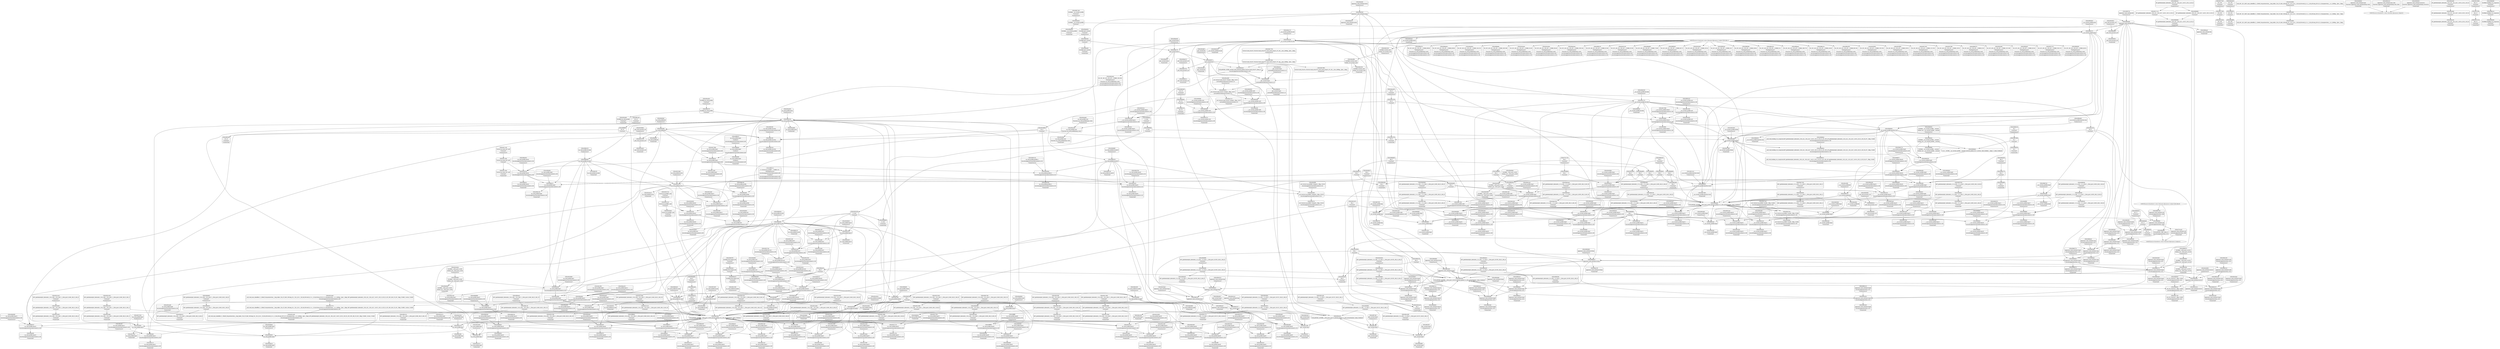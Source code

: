 digraph {
	CE0x3918e30 [shape=record,shape=Mrecord,label="{CE0x3918e30|44:_i32,_48:_i16,_128:_i8*,_:_CMRE_24,28_|*MultipleSource*|Function::aa_cred_profile&Arg::cred::|security/apparmor/include/context.h,99|security/apparmor/include/context.h,138}"]
	CE0x3909ef0 [shape=record,shape=Mrecord,label="{CE0x3909ef0|aa_cred_profile:if.then|*SummSource*}"]
	CE0x38e9440 [shape=record,shape=Mrecord,label="{CE0x38e9440|GLOBAL:llvm.expect.i64|*Constant*}"]
	CE0x38ddf80 [shape=record,shape=Mrecord,label="{CE0x38ddf80|aa_cred_profile:tmp17|security/apparmor/include/context.h,100}"]
	CE0x3914f30 [shape=record,shape=Mrecord,label="{CE0x3914f30|aa_cred_profile:tmp20|security/apparmor/include/context.h,100}"]
	CE0x38d7050 [shape=record,shape=Mrecord,label="{CE0x38d7050|i64*_getelementptr_inbounds_(_11_x_i64_,_11_x_i64_*___llvm_gcov_ctr58,_i64_0,_i64_8)|*Constant*|*SummSource*}"]
	CE0x38c3da0 [shape=record,shape=Mrecord,label="{CE0x38c3da0|apparmor_task_setrlimit:tmp1|*SummSource*}"]
	CE0x38d3ff0 [shape=record,shape=Mrecord,label="{CE0x38d3ff0|aa_cred_profile:do.body5}"]
	CE0x38d4580 [shape=record,shape=Mrecord,label="{CE0x38d4580|__aa_current_profile:call3|security/apparmor/include/context.h,138}"]
	CE0x38d1f70 [shape=record,shape=Mrecord,label="{CE0x38d1f70|GLOBAL:aa_cred_profile|*Constant*}"]
	CE0x3917110 [shape=record,shape=Mrecord,label="{CE0x3917110|i8*_getelementptr_inbounds_(_36_x_i8_,_36_x_i8_*_.str12,_i32_0,_i32_0)|*Constant*}"]
	CE0x38c8bb0 [shape=record,shape=Mrecord,label="{CE0x38c8bb0|i64_2|*Constant*}"]
	CE0x38e7b90 [shape=record,shape=Mrecord,label="{CE0x38e7b90|__aa_current_profile:land.lhs.true2|*SummSink*}"]
	CE0x39181a0 [shape=record,shape=Mrecord,label="{CE0x39181a0|aa_cred_profile:tobool|security/apparmor/include/context.h,100}"]
	CE0x38e7390 [shape=record,shape=Mrecord,label="{CE0x38e7390|i64*_getelementptr_inbounds_(_11_x_i64_,_11_x_i64_*___llvm_gcov_ctr58,_i64_0,_i64_1)|*Constant*|*SummSink*}"]
	CE0x39192b0 [shape=record,shape=Mrecord,label="{CE0x39192b0|44:_i32,_48:_i16,_128:_i8*,_:_CMRE_36,40_|*MultipleSource*|Function::aa_cred_profile&Arg::cred::|security/apparmor/include/context.h,99|security/apparmor/include/context.h,138}"]
	CE0x38db860 [shape=record,shape=Mrecord,label="{CE0x38db860|i8*_getelementptr_inbounds_(_36_x_i8_,_36_x_i8_*_.str12,_i32_0,_i32_0)|*Constant*|*SummSink*}"]
	CE0x38537e0 [shape=record,shape=Mrecord,label="{CE0x38537e0|_ret_%struct.aa_profile*_%call4,_!dbg_!15494|security/apparmor/include/context.h,138}"]
	CE0x38e45e0 [shape=record,shape=Mrecord,label="{CE0x38e45e0|44:_i32,_48:_i16,_128:_i8*,_:_CMRE_136,144_|*MultipleSource*|Function::aa_cred_profile&Arg::cred::|security/apparmor/include/context.h,99|security/apparmor/include/context.h,138}"]
	CE0x3922c20 [shape=record,shape=Mrecord,label="{CE0x3922c20|%struct.aa_profile*_null|*Constant*}"]
	CE0x38b9aa0 [shape=record,shape=Mrecord,label="{CE0x38b9aa0|apparmor_task_setrlimit:bb|*SummSink*}"]
	CE0x38d8100 [shape=record,shape=Mrecord,label="{CE0x38d8100|i8_1|*Constant*|*SummSource*}"]
	CE0x38e5750 [shape=record,shape=Mrecord,label="{CE0x38e5750|_call_void_mcount()_#2}"]
	CE0x38c1620 [shape=record,shape=Mrecord,label="{CE0x38c1620|__aa_current_profile:call|security/apparmor/include/context.h,138}"]
	CE0x38ac520 [shape=record,shape=Mrecord,label="{CE0x38ac520|i32_0|*Constant*}"]
	CE0x38e43a0 [shape=record,shape=Mrecord,label="{CE0x38e43a0|44:_i32,_48:_i16,_128:_i8*,_:_CMRE_128,136_|*MultipleSource*|Function::aa_cred_profile&Arg::cred::|security/apparmor/include/context.h,99|security/apparmor/include/context.h,138}"]
	CE0x39097e0 [shape=record,shape=Mrecord,label="{CE0x39097e0|aa_cred_profile:do.end10|*SummSink*}"]
	CE0x38ce0a0 [shape=record,shape=Mrecord,label="{CE0x38ce0a0|apparmor_task_setrlimit:tmp5|security/apparmor/lsm.c,612|*SummSource*}"]
	CE0x38da170 [shape=record,shape=Mrecord,label="{CE0x38da170|i64_4|*Constant*}"]
	CE0x3924740 [shape=record,shape=Mrecord,label="{CE0x3924740|aa_cred_profile:tmp7|security/apparmor/include/context.h,100|*SummSink*}"]
	CE0x38d0b60 [shape=record,shape=Mrecord,label="{CE0x38d0b60|i32_78|*Constant*}"]
	CE0x38ac620 [shape=record,shape=Mrecord,label="{CE0x38ac620|i32_0|*Constant*|*SummSource*}"]
	CE0x3911360 [shape=record,shape=Mrecord,label="{CE0x3911360|i64*_getelementptr_inbounds_(_16_x_i64_,_16_x_i64_*___llvm_gcov_ctr46,_i64_0,_i64_7)|*Constant*|*SummSource*}"]
	CE0x38e9b70 [shape=record,shape=Mrecord,label="{CE0x38e9b70|aa_cred_profile:expval|security/apparmor/include/context.h,100|*SummSource*}"]
	CE0x38d5500 [shape=record,shape=Mrecord,label="{CE0x38d5500|__aa_current_profile:tmp3|*SummSink*}"]
	CE0x38e4170 [shape=record,shape=Mrecord,label="{CE0x38e4170|__aa_current_profile:do.end|*SummSource*}"]
	CE0x38fdf70 [shape=record,shape=Mrecord,label="{CE0x38fdf70|aa_cred_profile:tmp25|security/apparmor/include/context.h,100|*SummSink*}"]
	CE0x38d19c0 [shape=record,shape=Mrecord,label="{CE0x38d19c0|__aa_current_profile:tmp21|security/apparmor/include/context.h,138|*SummSink*}"]
	CE0x38fbf80 [shape=record,shape=Mrecord,label="{CE0x38fbf80|i32_22|*Constant*}"]
	CE0x38fc290 [shape=record,shape=Mrecord,label="{CE0x38fc290|aa_cred_profile:security|security/apparmor/include/context.h,99}"]
	CE0x38bd930 [shape=record,shape=Mrecord,label="{CE0x38bd930|apparmor_task_setrlimit:tmp10|security/apparmor/lsm.c,615|*SummSink*}"]
	CE0x38bc3c0 [shape=record,shape=Mrecord,label="{CE0x38bc3c0|apparmor_task_setrlimit:call1|security/apparmor/lsm.c,613}"]
	CE0x38bafc0 [shape=record,shape=Mrecord,label="{CE0x38bafc0|aa_cred_profile:bb|*SummSink*}"]
	CE0x38f9150 [shape=record,shape=Mrecord,label="{CE0x38f9150|44:_i32,_48:_i16,_128:_i8*,_:_CMRE_52,56_|*MultipleSource*|Function::aa_cred_profile&Arg::cred::|security/apparmor/include/context.h,99|security/apparmor/include/context.h,138}"]
	CE0x38cd950 [shape=record,shape=Mrecord,label="{CE0x38cd950|apparmor_task_setrlimit:tmp9|security/apparmor/lsm.c,615}"]
	CE0x38eb6a0 [shape=record,shape=Mrecord,label="{CE0x38eb6a0|0:_i8,_:_GCMR___aa_current_profile.__warned_internal_global_i8_0,_section_.data.unlikely_,_align_1:_elem_0:default:}"]
	CE0x38b68f0 [shape=record,shape=Mrecord,label="{CE0x38b68f0|__aa_current_profile:tmp1}"]
	CE0x38da660 [shape=record,shape=Mrecord,label="{CE0x38da660|i64_4|*Constant*|*SummSink*}"]
	CE0x38e19f0 [shape=record,shape=Mrecord,label="{CE0x38e19f0|aa_cred_profile:tmp8|security/apparmor/include/context.h,100|*SummSource*}"]
	CE0x38ead50 [shape=record,shape=Mrecord,label="{CE0x38ead50|aa_cred_profile:tmp14|security/apparmor/include/context.h,100|*SummSink*}"]
	CE0x38e59d0 [shape=record,shape=Mrecord,label="{CE0x38e59d0|GLOBAL:__llvm_gcov_ctr58|Global_var:__llvm_gcov_ctr58|*SummSink*}"]
	CE0x392c530 [shape=record,shape=Mrecord,label="{CE0x392c530|i64*_getelementptr_inbounds_(_16_x_i64_,_16_x_i64_*___llvm_gcov_ctr46,_i64_0,_i64_1)|*Constant*|*SummSource*}"]
	CE0x38fac40 [shape=record,shape=Mrecord,label="{CE0x38fac40|i64_0|*Constant*}"]
	CE0x38e00a0 [shape=record,shape=Mrecord,label="{CE0x38e00a0|i64*_getelementptr_inbounds_(_11_x_i64_,_11_x_i64_*___llvm_gcov_ctr58,_i64_0,_i64_10)|*Constant*}"]
	CE0x38e1880 [shape=record,shape=Mrecord,label="{CE0x38e1880|aa_cred_profile:tmp8|security/apparmor/include/context.h,100}"]
	CE0x38bf130 [shape=record,shape=Mrecord,label="{CE0x38bf130|apparmor_task_setrlimit:tmp1}"]
	CE0x38b3360 [shape=record,shape=Mrecord,label="{CE0x38b3360|i64_3|*Constant*|*SummSink*}"]
	CE0x38d3f20 [shape=record,shape=Mrecord,label="{CE0x38d3f20|aa_cred_profile:do.cond|*SummSink*}"]
	CE0x3919e90 [shape=record,shape=Mrecord,label="{CE0x3919e90|i64*_getelementptr_inbounds_(_16_x_i64_,_16_x_i64_*___llvm_gcov_ctr46,_i64_0,_i64_4)|*Constant*}"]
	CE0x38bea40 [shape=record,shape=Mrecord,label="{CE0x38bea40|__aa_current_profile:tmp10|security/apparmor/include/context.h,138|*SummSource*}"]
	CE0x38b5e00 [shape=record,shape=Mrecord,label="{CE0x38b5e00|i64*_getelementptr_inbounds_(_5_x_i64_,_5_x_i64_*___llvm_gcov_ctr105,_i64_0,_i64_3)|*Constant*}"]
	CE0x38e97f0 [shape=record,shape=Mrecord,label="{CE0x38e97f0|GLOBAL:llvm.expect.i64|*Constant*|*SummSource*}"]
	CE0x38b4440 [shape=record,shape=Mrecord,label="{CE0x38b4440|COLLAPSED:_GCMRE___llvm_gcov_ctr105_internal_global_5_x_i64_zeroinitializer:_elem_0:default:}"]
	CE0x3912780 [shape=record,shape=Mrecord,label="{CE0x3912780|aa_cred_profile:tmp22|security/apparmor/include/context.h,100|*SummSource*}"]
	CE0x38e0b80 [shape=record,shape=Mrecord,label="{CE0x38e0b80|__aa_current_profile:tmp19|security/apparmor/include/context.h,138}"]
	CE0x39189e0 [shape=record,shape=Mrecord,label="{CE0x39189e0|_call_void_mcount()_#2|*SummSource*}"]
	CE0x38cd140 [shape=record,shape=Mrecord,label="{CE0x38cd140|apparmor_task_setrlimit:error.0|*SummSink*}"]
	CE0x38eb710 [shape=record,shape=Mrecord,label="{CE0x38eb710|__aa_current_profile:tmp8|security/apparmor/include/context.h,138|*SummSource*}"]
	CE0x38e0760 [shape=record,shape=Mrecord,label="{CE0x38e0760|i64*_getelementptr_inbounds_(_11_x_i64_,_11_x_i64_*___llvm_gcov_ctr58,_i64_0,_i64_10)|*Constant*|*SummSink*}"]
	CE0x38d2c50 [shape=record,shape=Mrecord,label="{CE0x38d2c50|__aa_current_profile:tmp12|security/apparmor/include/context.h,138}"]
	CE0x38b36c0 [shape=record,shape=Mrecord,label="{CE0x38b36c0|__aa_current_profile:entry|*SummSink*}"]
	CE0x38f8210 [shape=record,shape=Mrecord,label="{CE0x38f8210|0:_%struct.aa_profile*,_:_CMRE_0,8_|*MultipleSource*|security/apparmor/include/context.h,99|*LoadInst*|security/apparmor/include/context.h,99|security/apparmor/include/context.h,100}"]
	CE0x38b06b0 [shape=record,shape=Mrecord,label="{CE0x38b06b0|apparmor_task_setrlimit:if.end|*SummSource*}"]
	CE0x38e2470 [shape=record,shape=Mrecord,label="{CE0x38e2470|aa_cred_profile:tmp}"]
	CE0x38c95b0 [shape=record,shape=Mrecord,label="{CE0x38c95b0|GLOBAL:__llvm_gcov_ctr58|Global_var:__llvm_gcov_ctr58}"]
	CE0x3914820 [shape=record,shape=Mrecord,label="{CE0x3914820|i64*_getelementptr_inbounds_(_16_x_i64_,_16_x_i64_*___llvm_gcov_ctr46,_i64_0,_i64_8)|*Constant*|*SummSource*}"]
	CE0x38dfee0 [shape=record,shape=Mrecord,label="{CE0x38dfee0|__aa_current_profile:tmp18|security/apparmor/include/context.h,138|*SummSink*}"]
	CE0x3925000 [shape=record,shape=Mrecord,label="{CE0x3925000|aa_cred_profile:tmp1|*SummSource*}"]
	CE0x3918480 [shape=record,shape=Mrecord,label="{CE0x3918480|aa_cred_profile:if.then|*SummSink*}"]
	CE0x38e5690 [shape=record,shape=Mrecord,label="{CE0x38e5690|get_current:tmp3|*SummSink*}"]
	CE0x38dcf70 [shape=record,shape=Mrecord,label="{CE0x38dcf70|__aa_current_profile:tmp19|security/apparmor/include/context.h,138|*SummSink*}"]
	CE0x39219b0 [shape=record,shape=Mrecord,label="{CE0x39219b0|aa_cred_profile:lor.rhs|*SummSource*}"]
	CE0x3912710 [shape=record,shape=Mrecord,label="{CE0x3912710|aa_cred_profile:tmp22|security/apparmor/include/context.h,100}"]
	CE0x38d5ea0 [shape=record,shape=Mrecord,label="{CE0x38d5ea0|__aa_current_profile:tmp13|security/apparmor/include/context.h,138|*SummSource*}"]
	CE0x390e4e0 [shape=record,shape=Mrecord,label="{CE0x390e4e0|aa_cred_profile:tmp7|security/apparmor/include/context.h,100}"]
	CE0x39142f0 [shape=record,shape=Mrecord,label="{CE0x39142f0|aa_cred_profile:tmp19|security/apparmor/include/context.h,100|*SummSink*}"]
	CE0x38cd2e0 [shape=record,shape=Mrecord,label="{CE0x38cd2e0|i64*_getelementptr_inbounds_(_5_x_i64_,_5_x_i64_*___llvm_gcov_ctr105,_i64_0,_i64_4)|*Constant*}"]
	CE0x39152a0 [shape=record,shape=Mrecord,label="{CE0x39152a0|aa_cred_profile:tmp21|security/apparmor/include/context.h,100}"]
	CE0x3919c70 [shape=record,shape=Mrecord,label="{CE0x3919c70|aa_cred_profile:tmp9|security/apparmor/include/context.h,100|*SummSink*}"]
	CE0x38bb2f0 [shape=record,shape=Mrecord,label="{CE0x38bb2f0|aa_cred_profile:do.body|*SummSink*}"]
	CE0x38cc750 [shape=record,shape=Mrecord,label="{CE0x38cc750|_ret_i32_%error.0,_!dbg_!15482|security/apparmor/lsm.c,615|*SummSink*}"]
	CE0x39269a0 [shape=record,shape=Mrecord,label="{CE0x39269a0|aa_cred_profile:tmp3|*SummSource*}"]
	CE0x38dfa60 [shape=record,shape=Mrecord,label="{CE0x38dfa60|__aa_current_profile:tmp17|security/apparmor/include/context.h,138|*SummSink*}"]
	CE0x3922510 [shape=record,shape=Mrecord,label="{CE0x3922510|aa_cred_profile:lnot.ext|security/apparmor/include/context.h,100}"]
	CE0x38e2760 [shape=record,shape=Mrecord,label="{CE0x38e2760|aa_cred_profile:tmp1}"]
	CE0x38deec0 [shape=record,shape=Mrecord,label="{CE0x38deec0|get_current:entry|*SummSink*}"]
	CE0x3919130 [shape=record,shape=Mrecord,label="{CE0x3919130|44:_i32,_48:_i16,_128:_i8*,_:_CMRE_32,36_|*MultipleSource*|Function::aa_cred_profile&Arg::cred::|security/apparmor/include/context.h,99|security/apparmor/include/context.h,138}"]
	CE0x38e6e60 [shape=record,shape=Mrecord,label="{CE0x38e6e60|i64*_getelementptr_inbounds_(_11_x_i64_,_11_x_i64_*___llvm_gcov_ctr58,_i64_0,_i64_1)|*Constant*}"]
	CE0x38d88a0 [shape=record,shape=Mrecord,label="{CE0x38d88a0|_call_void_lockdep_rcu_suspicious(i8*_getelementptr_inbounds_(_36_x_i8_,_36_x_i8_*_.str12,_i32_0,_i32_0),_i32_138,_i8*_getelementptr_inbounds_(_45_x_i8_,_45_x_i8_*_.str14,_i32_0,_i32_0))_#7,_!dbg_!15483|security/apparmor/include/context.h,138|*SummSource*}"]
	CE0x3915e20 [shape=record,shape=Mrecord,label="{CE0x3915e20|i32_100|*Constant*|*SummSink*}"]
	CE0x38daad0 [shape=record,shape=Mrecord,label="{CE0x38daad0|COLLAPSED:_GCMRE___llvm_gcov_ctr58_internal_global_11_x_i64_zeroinitializer:_elem_0:default:}"]
	CE0x38d7d60 [shape=record,shape=Mrecord,label="{CE0x38d7d60|i8_1|*Constant*}"]
	CE0x38ffbb0 [shape=record,shape=Mrecord,label="{CE0x38ffbb0|i64*_getelementptr_inbounds_(_16_x_i64_,_16_x_i64_*___llvm_gcov_ctr46,_i64_0,_i64_14)|*Constant*|*SummSink*}"]
	CE0x38e3e90 [shape=record,shape=Mrecord,label="{CE0x38e3e90|aa_cred_profile:bb}"]
	CE0x38d1c60 [shape=record,shape=Mrecord,label="{CE0x38d1c60|__aa_current_profile:call4|security/apparmor/include/context.h,138|*SummSource*}"]
	CE0x38d7420 [shape=record,shape=Mrecord,label="{CE0x38d7420|__aa_current_profile:tmp15|security/apparmor/include/context.h,138}"]
	CE0x39270c0 [shape=record,shape=Mrecord,label="{CE0x39270c0|aa_cred_profile:tmp2|*SummSink*}"]
	CE0x38b8380 [shape=record,shape=Mrecord,label="{CE0x38b8380|apparmor_task_setrlimit:mode|security/apparmor/lsm.c,612|*SummSink*}"]
	CE0x38d0c80 [shape=record,shape=Mrecord,label="{CE0x38d0c80|i32_78|*Constant*|*SummSource*}"]
	CE0x38bf050 [shape=record,shape=Mrecord,label="{CE0x38bf050|_ret_i32_%error.0,_!dbg_!15482|security/apparmor/lsm.c,615|*SummSource*}"]
	CE0x38e82a0 [shape=record,shape=Mrecord,label="{CE0x38e82a0|__aa_current_profile:do.body|*SummSink*}"]
	CE0x38cefe0 [shape=record,shape=Mrecord,label="{CE0x38cefe0|aa_cred_profile:cred|Function::aa_cred_profile&Arg::cred::|*SummSink*}"]
	CE0x38d8260 [shape=record,shape=Mrecord,label="{CE0x38d8260|i8_1|*Constant*|*SummSink*}"]
	CE0x38e26f0 [shape=record,shape=Mrecord,label="{CE0x38e26f0|aa_cred_profile:tmp|*SummSink*}"]
	CE0x38bdbf0 [shape=record,shape=Mrecord,label="{CE0x38bdbf0|44:_i32,_48:_i16,_128:_i8*,_:_CMRE_72,80_|*MultipleSource*|Function::aa_cred_profile&Arg::cred::|security/apparmor/include/context.h,99|security/apparmor/include/context.h,138}"]
	CE0x38bb7e0 [shape=record,shape=Mrecord,label="{CE0x38bb7e0|__aa_current_profile:if.end|*SummSource*}"]
	CE0x38fcdd0 [shape=record,shape=Mrecord,label="{CE0x38fcdd0|aa_cred_profile:profile|security/apparmor/include/context.h,100}"]
	CE0x38e2550 [shape=record,shape=Mrecord,label="{CE0x38e2550|aa_cred_profile:tmp|*SummSource*}"]
	CE0x38ea280 [shape=record,shape=Mrecord,label="{CE0x38ea280|aa_cred_profile:tobool4|security/apparmor/include/context.h,100|*SummSink*}"]
	CE0x3902000 [shape=record,shape=Mrecord,label="{CE0x3902000|aa_cred_profile:tmp28|security/apparmor/include/context.h,100}"]
	CE0x39018f0 [shape=record,shape=Mrecord,label="{CE0x39018f0|i64*_getelementptr_inbounds_(_16_x_i64_,_16_x_i64_*___llvm_gcov_ctr46,_i64_0,_i64_13)|*Constant*|*SummSource*}"]
	CE0x38abdf0 [shape=record,shape=Mrecord,label="{CE0x38abdf0|i32_138|*Constant*|*SummSink*}"]
	CE0x38b6ec0 [shape=record,shape=Mrecord,label="{CE0x38b6ec0|apparmor_task_setrlimit:cmp|security/apparmor/lsm.c,612|*SummSource*}"]
	CE0x38f9fe0 [shape=record,shape=Mrecord,label="{CE0x38f9fe0|i64_2|*Constant*}"]
	CE0x38ce460 [shape=record,shape=Mrecord,label="{CE0x38ce460|_ret_%struct.task_struct*_%tmp4,_!dbg_!15471|./arch/x86/include/asm/current.h,14|*SummSource*}"]
	CE0x390e660 [shape=record,shape=Mrecord,label="{CE0x390e660|GLOBAL:__llvm_gcov_ctr46|Global_var:__llvm_gcov_ctr46}"]
	CE0x38de930 [shape=record,shape=Mrecord,label="{CE0x38de930|GLOBAL:get_current|*Constant*|*SummSource*}"]
	CE0x38ce710 [shape=record,shape=Mrecord,label="{CE0x38ce710|_ret_%struct.task_struct*_%tmp4,_!dbg_!15471|./arch/x86/include/asm/current.h,14|*SummSink*}"]
	CE0x38d9270 [shape=record,shape=Mrecord,label="{CE0x38d9270|__aa_current_profile:bb}"]
	CE0x38d6cc0 [shape=record,shape=Mrecord,label="{CE0x38d6cc0|i64*_getelementptr_inbounds_(_11_x_i64_,_11_x_i64_*___llvm_gcov_ctr58,_i64_0,_i64_8)|*Constant*|*SummSink*}"]
	CE0x38dee00 [shape=record,shape=Mrecord,label="{CE0x38dee00|get_current:entry|*SummSource*}"]
	CE0x38e4230 [shape=record,shape=Mrecord,label="{CE0x38e4230|__aa_current_profile:do.end|*SummSink*}"]
	CE0x38b58f0 [shape=record,shape=Mrecord,label="{CE0x38b58f0|i64*_getelementptr_inbounds_(_5_x_i64_,_5_x_i64_*___llvm_gcov_ctr105,_i64_0,_i64_0)|*Constant*}"]
	CE0x38d2970 [shape=record,shape=Mrecord,label="{CE0x38d2970|__aa_current_profile:tmp11|security/apparmor/include/context.h,138|*SummSource*}"]
	CE0x38f95d0 [shape=record,shape=Mrecord,label="{CE0x38f95d0|44:_i32,_48:_i16,_128:_i8*,_:_CMRE_64,72_|*MultipleSource*|Function::aa_cred_profile&Arg::cred::|security/apparmor/include/context.h,99|security/apparmor/include/context.h,138}"]
	CE0x38cd080 [shape=record,shape=Mrecord,label="{CE0x38cd080|apparmor_task_setrlimit:error.0|*SummSource*}"]
	CE0x38d7aa0 [shape=record,shape=Mrecord,label="{CE0x38d7aa0|__aa_current_profile:tmp16|security/apparmor/include/context.h,138|*SummSource*}"]
	CE0x3900060 [shape=record,shape=Mrecord,label="{CE0x3900060|aa_cred_profile:tmp30|security/apparmor/include/context.h,100|*SummSink*}"]
	CE0x38b8c50 [shape=record,shape=Mrecord,label="{CE0x38b8c50|apparmor_task_setrlimit:tmp7|security/apparmor/lsm.c,613|*SummSource*}"]
	CE0x38b9770 [shape=record,shape=Mrecord,label="{CE0x38b9770|apparmor_task_setrlimit:tmp3|security/apparmor/lsm.c,612|*SummSource*}"]
	CE0x38cfa20 [shape=record,shape=Mrecord,label="{CE0x38cfa20|get_current:bb|*SummSink*}"]
	CE0x38d4a70 [shape=record,shape=Mrecord,label="{CE0x38d4a70|_call_void_mcount()_#2|*SummSource*}"]
	CE0x3908fd0 [shape=record,shape=Mrecord,label="{CE0x3908fd0|i64*_getelementptr_inbounds_(_2_x_i64_,_2_x_i64_*___llvm_gcov_ctr112,_i64_0,_i64_1)|*Constant*}"]
	CE0x38db030 [shape=record,shape=Mrecord,label="{CE0x38db030|aa_cred_profile:lor.end|*SummSource*}"]
	CE0x38e7700 [shape=record,shape=Mrecord,label="{CE0x38e7700|%struct.task_struct*_(%struct.task_struct**)*_asm_movq_%gs:$_1:P_,$0_,_r,im,_dirflag_,_fpsr_,_flags_|*SummSource*}"]
	CE0x3925330 [shape=record,shape=Mrecord,label="{CE0x3925330|i64*_getelementptr_inbounds_(_16_x_i64_,_16_x_i64_*___llvm_gcov_ctr46,_i64_0,_i64_1)|*Constant*}"]
	CE0x38e6890 [shape=record,shape=Mrecord,label="{CE0x38e6890|__aa_current_profile:tmp7|security/apparmor/include/context.h,138|*SummSink*}"]
	CE0x38d0150 [shape=record,shape=Mrecord,label="{CE0x38d0150|aa_cred_profile:security|security/apparmor/include/context.h,99|*SummSink*}"]
	CE0x38dfbd0 [shape=record,shape=Mrecord,label="{CE0x38dfbd0|__aa_current_profile:tmp18|security/apparmor/include/context.h,138}"]
	CE0x38fbce0 [shape=record,shape=Mrecord,label="{CE0x38fbce0|aa_cred_profile:tmp5|security/apparmor/include/context.h,99}"]
	CE0x38fe4a0 [shape=record,shape=Mrecord,label="{CE0x38fe4a0|i64*_getelementptr_inbounds_(_16_x_i64_,_16_x_i64_*___llvm_gcov_ctr46,_i64_0,_i64_12)|*Constant*|*SummSource*}"]
	CE0x38c3e10 [shape=record,shape=Mrecord,label="{CE0x38c3e10|i64_1|*Constant*|*SummSink*}"]
	CE0x38d6fe0 [shape=record,shape=Mrecord,label="{CE0x38d6fe0|i64*_getelementptr_inbounds_(_11_x_i64_,_11_x_i64_*___llvm_gcov_ctr58,_i64_0,_i64_8)|*Constant*}"]
	CE0x38dfde0 [shape=record,shape=Mrecord,label="{CE0x38dfde0|__aa_current_profile:tmp18|security/apparmor/include/context.h,138|*SummSource*}"]
	CE0x3921d40 [shape=record,shape=Mrecord,label="{CE0x3921d40|aa_cred_profile:lnot2|security/apparmor/include/context.h,100|*SummSink*}"]
	CE0x38f7cd0 [shape=record,shape=Mrecord,label="{CE0x38f7cd0|get_current:tmp2|*SummSource*}"]
	CE0x38fc8d0 [shape=record,shape=Mrecord,label="{CE0x38fc8d0|aa_cred_profile:tmp11|security/apparmor/include/context.h,100}"]
	CE0x38b5fa0 [shape=record,shape=Mrecord,label="{CE0x38b5fa0|apparmor_task_setrlimit:tmp2|security/apparmor/lsm.c,612|*SummSource*}"]
	CE0x38ce8c0 [shape=record,shape=Mrecord,label="{CE0x38ce8c0|GLOBAL:aa_cred_profile|*Constant*|*SummSource*}"]
	CE0x3918cb0 [shape=record,shape=Mrecord,label="{CE0x3918cb0|44:_i32,_48:_i16,_128:_i8*,_:_CMRE_20,24_|*MultipleSource*|Function::aa_cred_profile&Arg::cred::|security/apparmor/include/context.h,99|security/apparmor/include/context.h,138}"]
	CE0x38dec70 [shape=record,shape=Mrecord,label="{CE0x38dec70|get_current:entry}"]
	CE0x3926a10 [shape=record,shape=Mrecord,label="{CE0x3926a10|aa_cred_profile:tmp3|*SummSink*}"]
	CE0x38bd7c0 [shape=record,shape=Mrecord,label="{CE0x38bd7c0|apparmor_task_setrlimit:tmp10|security/apparmor/lsm.c,615|*SummSource*}"]
	CE0x3915770 [shape=record,shape=Mrecord,label="{CE0x3915770|_call_void_asm_sideeffect_1:_09ud2_0A.pushsection___bug_table,_22a_22_0A2:_09.long_1b_-_2b,_$_0:c_-_2b_0A_09.word_$_1:c_,_0_0A_09.org_2b+$_2:c_0A.popsection_,_i,i,i,_dirflag_,_fpsr_,_flags_(i8*_getelementptr_inbounds_(_36_x_i8_,_36_x_i8_*_.str12,_i32_0,_i32_0),_i32_100,_i64_12)_#2,_!dbg_!15490,_!srcloc_!15493|security/apparmor/include/context.h,100}"]
	"CONST[source:2(external),value:2(dynamic)][purpose:{subject}][SrcIdx:1]"
	CE0x38c3cc0 [shape=record,shape=Mrecord,label="{CE0x38c3cc0|apparmor_task_setrlimit:tmp|*SummSink*}"]
	CE0x3915ae0 [shape=record,shape=Mrecord,label="{CE0x3915ae0|_call_void_asm_sideeffect_1:_09ud2_0A.pushsection___bug_table,_22a_22_0A2:_09.long_1b_-_2b,_$_0:c_-_2b_0A_09.word_$_1:c_,_0_0A_09.org_2b+$_2:c_0A.popsection_,_i,i,i,_dirflag_,_fpsr_,_flags_(i8*_getelementptr_inbounds_(_36_x_i8_,_36_x_i8_*_.str12,_i32_0,_i32_0),_i32_100,_i64_12)_#2,_!dbg_!15490,_!srcloc_!15493|security/apparmor/include/context.h,100|*SummSource*}"]
	CE0x38b4d80 [shape=record,shape=Mrecord,label="{CE0x38b4d80|apparmor_task_setrlimit:tmp2|security/apparmor/lsm.c,612}"]
	"CONST[source:0(mediator),value:2(dynamic)][purpose:{subject}][SrcIdx:0]"
	CE0x38b75f0 [shape=record,shape=Mrecord,label="{CE0x38b75f0|__aa_current_profile:tmp|*SummSource*}"]
	CE0x3918740 [shape=record,shape=Mrecord,label="{CE0x3918740|_call_void_mcount()_#2}"]
	CE0x39137d0 [shape=record,shape=Mrecord,label="{CE0x39137d0|i64*_getelementptr_inbounds_(_16_x_i64_,_16_x_i64_*___llvm_gcov_ctr46,_i64_0,_i64_10)|*Constant*|*SummSink*}"]
	CE0x3917ee0 [shape=record,shape=Mrecord,label="{CE0x3917ee0|%struct.aa_task_cxt*_null|*Constant*|*SummSink*}"]
	CE0x38d2250 [shape=record,shape=Mrecord,label="{CE0x38d2250|aa_cred_profile:entry}"]
	CE0x38e7880 [shape=record,shape=Mrecord,label="{CE0x38e7880|%struct.task_struct*_(%struct.task_struct**)*_asm_movq_%gs:$_1:P_,$0_,_r,im,_dirflag_,_fpsr_,_flags_|*SummSink*}"]
	CE0x38ceb40 [shape=record,shape=Mrecord,label="{CE0x38ceb40|aa_cred_profile:entry|*SummSource*}"]
	CE0x38d5f10 [shape=record,shape=Mrecord,label="{CE0x38d5f10|__aa_current_profile:tmp13|security/apparmor/include/context.h,138|*SummSink*}"]
	CE0x3900370 [shape=record,shape=Mrecord,label="{CE0x3900370|aa_cred_profile:tmp31|security/apparmor/include/context.h,100}"]
	CE0x39230f0 [shape=record,shape=Mrecord,label="{CE0x39230f0|aa_cred_profile:tmp12|security/apparmor/include/context.h,100|*SummSink*}"]
	CE0x38b9bd0 [shape=record,shape=Mrecord,label="{CE0x38b9bd0|i32_11|*Constant*}"]
	CE0x392d4a0 [shape=record,shape=Mrecord,label="{CE0x392d4a0|aa_cred_profile:lnot|security/apparmor/include/context.h,100}"]
	CE0x3916d90 [shape=record,shape=Mrecord,label="{CE0x3916d90|void_(i8*,_i32,_i64)*_asm_sideeffect_1:_09ud2_0A.pushsection___bug_table,_22a_22_0A2:_09.long_1b_-_2b,_$_0:c_-_2b_0A_09.word_$_1:c_,_0_0A_09.org_2b+$_2:c_0A.popsection_,_i,i,i,_dirflag_,_fpsr_,_flags_|*SummSink*}"]
	CE0x38e21d0 [shape=record,shape=Mrecord,label="{CE0x38e21d0|i32_0|*Constant*}"]
	CE0x38fc3b0 [shape=record,shape=Mrecord,label="{CE0x38fc3b0|aa_cred_profile:security|security/apparmor/include/context.h,99|*SummSource*}"]
	CE0x38bd6b0 [shape=record,shape=Mrecord,label="{CE0x38bd6b0|apparmor_task_setrlimit:tmp10|security/apparmor/lsm.c,615}"]
	CE0x38c9c90 [shape=record,shape=Mrecord,label="{CE0x38c9c90|apparmor_task_setrlimit:tmp4|security/apparmor/lsm.c,612|*SummSource*}"]
	CE0x38fdc60 [shape=record,shape=Mrecord,label="{CE0x38fdc60|aa_cred_profile:tmp25|security/apparmor/include/context.h,100}"]
	CE0x3918b60 [shape=record,shape=Mrecord,label="{CE0x3918b60|i32_0|*Constant*}"]
	CE0x3922eb0 [shape=record,shape=Mrecord,label="{CE0x3922eb0|aa_cred_profile:tmp12|security/apparmor/include/context.h,100|*SummSource*}"]
	CE0x39091b0 [shape=record,shape=Mrecord,label="{CE0x39091b0|get_current:tmp|*SummSource*}"]
	CE0x38c3c50 [shape=record,shape=Mrecord,label="{CE0x38c3c50|i64_1|*Constant*|*SummSource*}"]
	CE0x38c6d80 [shape=record,shape=Mrecord,label="{CE0x38c6d80|__aa_current_profile:tobool|security/apparmor/include/context.h,138}"]
	CE0x38c9d20 [shape=record,shape=Mrecord,label="{CE0x38c9d20|_call_void_mcount()_#2|*SummSink*}"]
	CE0x3912b00 [shape=record,shape=Mrecord,label="{CE0x3912b00|aa_cred_profile:tmp23|security/apparmor/include/context.h,100}"]
	CE0x38c9090 [shape=record,shape=Mrecord,label="{CE0x38c9090|__aa_current_profile:tmp4|security/apparmor/include/context.h,138|*SummSource*}"]
	CE0x38bc430 [shape=record,shape=Mrecord,label="{CE0x38bc430|apparmor_task_setrlimit:call1|security/apparmor/lsm.c,613|*SummSource*}"]
	CE0x38e5cb0 [shape=record,shape=Mrecord,label="{CE0x38e5cb0|__aa_current_profile:tmp5|security/apparmor/include/context.h,138|*SummSink*}"]
	CE0x3917a00 [shape=record,shape=Mrecord,label="{CE0x3917a00|aa_cred_profile:tmp5|security/apparmor/include/context.h,99|*SummSink*}"]
	CE0x38b4df0 [shape=record,shape=Mrecord,label="{CE0x38b4df0|COLLAPSED:_CRE:_elem_0::|security/apparmor/lsm.c,612}"]
	CE0x38e7ac0 [shape=record,shape=Mrecord,label="{CE0x38e7ac0|__aa_current_profile:land.lhs.true2|*SummSource*}"]
	CE0x3913cc0 [shape=record,shape=Mrecord,label="{CE0x3913cc0|aa_cred_profile:tmp18|security/apparmor/include/context.h,100}"]
	CE0x39141d0 [shape=record,shape=Mrecord,label="{CE0x39141d0|aa_cred_profile:tmp19|security/apparmor/include/context.h,100|*SummSource*}"]
	CE0x38c7080 [shape=record,shape=Mrecord,label="{CE0x38c7080|__aa_current_profile:tobool|security/apparmor/include/context.h,138|*SummSource*}"]
	CE0x38eb530 [shape=record,shape=Mrecord,label="{CE0x38eb530|__aa_current_profile:tmp8|security/apparmor/include/context.h,138}"]
	CE0x38b34b0 [shape=record,shape=Mrecord,label="{CE0x38b34b0|apparmor_task_setrlimit:cmp|security/apparmor/lsm.c,612}"]
	CE0x38b5270 [shape=record,shape=Mrecord,label="{CE0x38b5270|apparmor_task_setrlimit:tmp4|security/apparmor/lsm.c,612}"]
	CE0x38d04a0 [shape=record,shape=Mrecord,label="{CE0x38d04a0|44:_i32,_48:_i16,_128:_i8*,_:_CMRE_4,8_|*MultipleSource*|Function::aa_cred_profile&Arg::cred::|security/apparmor/include/context.h,99|security/apparmor/include/context.h,138}"]
	CE0x3921e40 [shape=record,shape=Mrecord,label="{CE0x3921e40|aa_cred_profile:lnot3|security/apparmor/include/context.h,100}"]
	CE0x3916460 [shape=record,shape=Mrecord,label="{CE0x3916460|void_(i8*,_i32,_i64)*_asm_sideeffect_1:_09ud2_0A.pushsection___bug_table,_22a_22_0A2:_09.long_1b_-_2b,_$_0:c_-_2b_0A_09.word_$_1:c_,_0_0A_09.org_2b+$_2:c_0A.popsection_,_i,i,i,_dirflag_,_fpsr_,_flags_}"]
	CE0x3913fb0 [shape=record,shape=Mrecord,label="{CE0x3913fb0|aa_cred_profile:tmp19|security/apparmor/include/context.h,100}"]
	CE0x38f9390 [shape=record,shape=Mrecord,label="{CE0x38f9390|44:_i32,_48:_i16,_128:_i8*,_:_CMRE_56,64_|*MultipleSource*|Function::aa_cred_profile&Arg::cred::|security/apparmor/include/context.h,99|security/apparmor/include/context.h,138}"]
	CE0x394d840 [shape=record,shape=Mrecord,label="{CE0x394d840|apparmor_task_setrlimit:task|Function::apparmor_task_setrlimit&Arg::task::|*SummSink*}"]
	CE0x38be4b0 [shape=record,shape=Mrecord,label="{CE0x38be4b0|__aa_current_profile:tmp9|security/apparmor/include/context.h,138}"]
	CE0x38b92d0 [shape=record,shape=Mrecord,label="{CE0x38b92d0|apparmor_task_setrlimit:tmp4|security/apparmor/lsm.c,612|*SummSink*}"]
	CE0x38bf660 [shape=record,shape=Mrecord,label="{CE0x38bf660|apparmor_task_setrlimit:call|security/apparmor/lsm.c,609}"]
	CE0x38fc220 [shape=record,shape=Mrecord,label="{CE0x38fc220|44:_i32,_48:_i16,_128:_i8*,_:_CMRE_0,4_|*MultipleSource*|Function::aa_cred_profile&Arg::cred::|security/apparmor/include/context.h,99|security/apparmor/include/context.h,138}"]
	CE0x38e6cc0 [shape=record,shape=Mrecord,label="{CE0x38e6cc0|i64*_getelementptr_inbounds_(_16_x_i64_,_16_x_i64_*___llvm_gcov_ctr46,_i64_0,_i64_0)|*Constant*|*SummSink*}"]
	CE0x38fde50 [shape=record,shape=Mrecord,label="{CE0x38fde50|aa_cred_profile:tmp25|security/apparmor/include/context.h,100|*SummSource*}"]
	CE0x38d4400 [shape=record,shape=Mrecord,label="{CE0x38d4400|__aa_current_profile:tmp20|security/apparmor/include/context.h,138|*SummSink*}"]
	CE0x392d940 [shape=record,shape=Mrecord,label="{CE0x392d940|aa_cred_profile:lnot|security/apparmor/include/context.h,100|*SummSink*}"]
	CE0x38c9e30 [shape=record,shape=Mrecord,label="{CE0x38c9e30|GLOBAL:__aa_current_profile|*Constant*}"]
	CE0x38e4f90 [shape=record,shape=Mrecord,label="{CE0x38e4f90|GLOBAL:current_task|Global_var:current_task}"]
	CE0x3926fe0 [shape=record,shape=Mrecord,label="{CE0x3926fe0|aa_cred_profile:tmp2}"]
	CE0x38c1580 [shape=record,shape=Mrecord,label="{CE0x38c1580|get_current:tmp}"]
	CE0x3914b60 [shape=record,shape=Mrecord,label="{CE0x3914b60|i64*_getelementptr_inbounds_(_16_x_i64_,_16_x_i64_*___llvm_gcov_ctr46,_i64_0,_i64_8)|*Constant*|*SummSink*}"]
	CE0x38b91e0 [shape=record,shape=Mrecord,label="{CE0x38b91e0|apparmor_task_setrlimit:tmp8|security/apparmor/lsm.c,613|*SummSource*}"]
	CE0x38f98d0 [shape=record,shape=Mrecord,label="{CE0x38f98d0|aa_cred_profile:tmp4|*LoadInst*|security/apparmor/include/context.h,99}"]
	CE0x38fd430 [shape=record,shape=Mrecord,label="{CE0x38fd430|get_current:tmp4|./arch/x86/include/asm/current.h,14|*SummSource*}"]
	CE0x38d1d30 [shape=record,shape=Mrecord,label="{CE0x38d1d30|__aa_current_profile:call4|security/apparmor/include/context.h,138|*SummSink*}"]
	CE0x38df9f0 [shape=record,shape=Mrecord,label="{CE0x38df9f0|__aa_current_profile:tmp17|security/apparmor/include/context.h,138|*SummSource*}"]
	CE0x38b6680 [shape=record,shape=Mrecord,label="{CE0x38b6680|i64_3|*Constant*}"]
	CE0x38b9630 [shape=record,shape=Mrecord,label="{CE0x38b9630|apparmor_task_setrlimit:tmp3|security/apparmor/lsm.c,612}"]
	CE0x38e1520 [shape=record,shape=Mrecord,label="{CE0x38e1520|i64*_getelementptr_inbounds_(_16_x_i64_,_16_x_i64_*___llvm_gcov_ctr46,_i64_0,_i64_14)|*Constant*|*SummSource*}"]
	CE0x3923720 [shape=record,shape=Mrecord,label="{CE0x3923720|%struct.aa_profile*_null|*Constant*|*SummSource*}"]
	CE0x3927050 [shape=record,shape=Mrecord,label="{CE0x3927050|aa_cred_profile:tmp2|*SummSource*}"]
	CE0x38e1ae0 [shape=record,shape=Mrecord,label="{CE0x38e1ae0|i64*_getelementptr_inbounds_(_2_x_i64_,_2_x_i64_*___llvm_gcov_ctr112,_i64_0,_i64_1)|*Constant*|*SummSource*}"]
	CE0x3902ad0 [shape=record,shape=Mrecord,label="{CE0x3902ad0|i64*_getelementptr_inbounds_(_16_x_i64_,_16_x_i64_*___llvm_gcov_ctr46,_i64_0,_i64_15)|*Constant*|*SummSink*}"]
	CE0x38df980 [shape=record,shape=Mrecord,label="{CE0x38df980|__aa_current_profile:tmp17|security/apparmor/include/context.h,138}"]
	CE0x38b73b0 [shape=record,shape=Mrecord,label="{CE0x38b73b0|i64*_getelementptr_inbounds_(_11_x_i64_,_11_x_i64_*___llvm_gcov_ctr58,_i64_0,_i64_0)|*Constant*|*SummSink*}"]
	CE0x38d6340 [shape=record,shape=Mrecord,label="{CE0x38d6340|__aa_current_profile:tmp14|security/apparmor/include/context.h,138|*SummSource*}"]
	CE0x3917350 [shape=record,shape=Mrecord,label="{CE0x3917350|i32_100|*Constant*}"]
	CE0x38e11b0 [shape=record,shape=Mrecord,label="{CE0x38e11b0|i64*_getelementptr_inbounds_(_16_x_i64_,_16_x_i64_*___llvm_gcov_ctr46,_i64_0,_i64_14)|*Constant*}"]
	CE0x38d2ed0 [shape=record,shape=Mrecord,label="{CE0x38d2ed0|__aa_current_profile:tmp12|security/apparmor/include/context.h,138|*SummSource*}"]
	CE0x38fd8e0 [shape=record,shape=Mrecord,label="{CE0x38fd8e0|aa_cred_profile:tmp24|security/apparmor/include/context.h,100|*SummSource*}"]
	CE0x3900d00 [shape=record,shape=Mrecord,label="{CE0x3900d00|aa_cred_profile:tmp26|security/apparmor/include/context.h,100|*SummSource*}"]
	CE0x3902d10 [shape=record,shape=Mrecord,label="{CE0x3902d10|aa_cred_profile:tmp33|security/apparmor/include/context.h,101|*SummSink*}"]
	CE0x38fbaa0 [shape=record,shape=Mrecord,label="{CE0x38fbaa0|44:_i32,_48:_i16,_128:_i8*,_:_CMRE_168,176_|*MultipleSource*|Function::aa_cred_profile&Arg::cred::|security/apparmor/include/context.h,99|security/apparmor/include/context.h,138}"]
	CE0x38d24a0 [shape=record,shape=Mrecord,label="{CE0x38d24a0|__aa_current_profile:tmp10|security/apparmor/include/context.h,138|*SummSink*}"]
	CE0x38ac690 [shape=record,shape=Mrecord,label="{CE0x38ac690|apparmor_task_setrlimit:mode|security/apparmor/lsm.c,612}"]
	CE0x3903910 [shape=record,shape=Mrecord,label="{CE0x3903910|aa_cred_profile:tmp34|security/apparmor/include/context.h,101|*SummSink*}"]
	CE0x38bb630 [shape=record,shape=Mrecord,label="{CE0x38bb630|GLOBAL:__aa_current_profile|*Constant*|*SummSink*}"]
	CE0x38b8be0 [shape=record,shape=Mrecord,label="{CE0x38b8be0|apparmor_task_setrlimit:tmp7|security/apparmor/lsm.c,613}"]
	CE0x38b6960 [shape=record,shape=Mrecord,label="{CE0x38b6960|__aa_current_profile:tmp1|*SummSource*}"]
	CE0x38e5d70 [shape=record,shape=Mrecord,label="{CE0x38e5d70|__aa_current_profile:tmp6|security/apparmor/include/context.h,138}"]
	CE0x38d0c10 [shape=record,shape=Mrecord,label="{CE0x38d0c10|i32_78|*Constant*|*SummSink*}"]
	CE0x3921ab0 [shape=record,shape=Mrecord,label="{CE0x3921ab0|aa_cred_profile:lnot2|security/apparmor/include/context.h,100}"]
	CE0x38c8d10 [shape=record,shape=Mrecord,label="{CE0x38c8d10|__aa_current_profile:tmp4|security/apparmor/include/context.h,138}"]
	CE0x38fc1b0 [shape=record,shape=Mrecord,label="{CE0x38fc1b0|i32_22|*Constant*|*SummSource*}"]
	CE0x38b6880 [shape=record,shape=Mrecord,label="{CE0x38b6880|i64_1|*Constant*}"]
	CE0x3903420 [shape=record,shape=Mrecord,label="{CE0x3903420|aa_cred_profile:tmp34|security/apparmor/include/context.h,101}"]
	CE0x3902070 [shape=record,shape=Mrecord,label="{CE0x3902070|aa_cred_profile:tmp28|security/apparmor/include/context.h,100|*SummSource*}"]
	CE0x3904e80 [shape=record,shape=Mrecord,label="{CE0x3904e80|aa_cred_profile:tmp32|security/apparmor/include/context.h,101}"]
	CE0x38ce320 [shape=record,shape=Mrecord,label="{CE0x38ce320|apparmor_task_setrlimit:tmp6|security/apparmor/lsm.c,612}"]
	CE0x38d5930 [shape=record,shape=Mrecord,label="{CE0x38d5930|_call_void_mcount()_#2|*SummSink*}"]
	CE0x38da040 [shape=record,shape=Mrecord,label="{CE0x38da040|__aa_current_profile:tobool1|security/apparmor/include/context.h,138|*SummSink*}"]
	CE0x38fb120 [shape=record,shape=Mrecord,label="{CE0x38fb120|44:_i32,_48:_i16,_128:_i8*,_:_CMRE_44,48_|*MultipleSource*|Function::aa_cred_profile&Arg::cred::|security/apparmor/include/context.h,99|security/apparmor/include/context.h,138}"]
	CE0x38db5e0 [shape=record,shape=Mrecord,label="{CE0x38db5e0|i8*_getelementptr_inbounds_(_36_x_i8_,_36_x_i8_*_.str12,_i32_0,_i32_0)|*Constant*|*SummSource*}"]
	CE0x38fcaf0 [shape=record,shape=Mrecord,label="{CE0x38fcaf0|aa_cred_profile:tmp11|security/apparmor/include/context.h,100|*SummSource*}"]
	CE0x38b67f0 [shape=record,shape=Mrecord,label="{CE0x38b67f0|__aa_current_profile:tmp|*SummSink*}"]
	CE0x38b98f0 [shape=record,shape=Mrecord,label="{CE0x38b98f0|i64*_getelementptr_inbounds_(_5_x_i64_,_5_x_i64_*___llvm_gcov_ctr105,_i64_0,_i64_0)|*Constant*|*SummSource*}"]
	CE0x38e90f0 [shape=record,shape=Mrecord,label="{CE0x38e90f0|aa_cred_profile:conv|security/apparmor/include/context.h,100|*SummSource*}"]
	CE0x38e6730 [shape=record,shape=Mrecord,label="{CE0x38e6730|__aa_current_profile:tmp7|security/apparmor/include/context.h,138|*SummSource*}"]
	CE0x38b3570 [shape=record,shape=Mrecord,label="{CE0x38b3570|__aa_current_profile:entry}"]
	CE0x38cda30 [shape=record,shape=Mrecord,label="{CE0x38cda30|apparmor_task_setrlimit:tmp9|security/apparmor/lsm.c,615|*SummSink*}"]
	CE0x38d6b00 [shape=record,shape=Mrecord,label="{CE0x38d6b00|i1_true|*Constant*|*SummSink*}"]
	CE0x38dce40 [shape=record,shape=Mrecord,label="{CE0x38dce40|i8*_getelementptr_inbounds_(_45_x_i8_,_45_x_i8_*_.str14,_i32_0,_i32_0)|*Constant*|*SummSink*}"]
	CE0x38e3c80 [shape=record,shape=Mrecord,label="{CE0x38e3c80|aa_cred_profile:do.end8|*SummSource*}"]
	CE0x38fd500 [shape=record,shape=Mrecord,label="{CE0x38fd500|get_current:tmp4|./arch/x86/include/asm/current.h,14|*SummSink*}"]
	CE0x38fa9d0 [shape=record,shape=Mrecord,label="{CE0x38fa9d0|aa_cred_profile:tmp6|security/apparmor/include/context.h,100|*SummSource*}"]
	CE0x38db120 [shape=record,shape=Mrecord,label="{CE0x38db120|aa_cred_profile:lor.end|*SummSink*}"]
	CE0x38cec40 [shape=record,shape=Mrecord,label="{CE0x38cec40|aa_cred_profile:cred|Function::aa_cred_profile&Arg::cred::}"]
	CE0x3915c60 [shape=record,shape=Mrecord,label="{CE0x3915c60|_call_void_asm_sideeffect_1:_09ud2_0A.pushsection___bug_table,_22a_22_0A2:_09.long_1b_-_2b,_$_0:c_-_2b_0A_09.word_$_1:c_,_0_0A_09.org_2b+$_2:c_0A.popsection_,_i,i,i,_dirflag_,_fpsr_,_flags_(i8*_getelementptr_inbounds_(_36_x_i8_,_36_x_i8_*_.str12,_i32_0,_i32_0),_i32_100,_i64_12)_#2,_!dbg_!15490,_!srcloc_!15493|security/apparmor/include/context.h,100|*SummSink*}"]
	CE0x38e4bf0 [shape=record,shape=Mrecord,label="{CE0x38e4bf0|__aa_current_profile:if.then}"]
	CE0x3918540 [shape=record,shape=Mrecord,label="{CE0x3918540|aa_cred_profile:do.body6}"]
	CE0x38f8050 [shape=record,shape=Mrecord,label="{CE0x38f8050|aa_cred_profile:profile|security/apparmor/include/context.h,100|*SummSink*}"]
	CE0x3905460 [shape=record,shape=Mrecord,label="{CE0x3905460|aa_cred_profile:tmp33|security/apparmor/include/context.h,101}"]
	CE0x38eac50 [shape=record,shape=Mrecord,label="{CE0x38eac50|aa_cred_profile:tmp14|security/apparmor/include/context.h,100|*SummSource*}"]
	CE0x38e0ff0 [shape=record,shape=Mrecord,label="{CE0x38e0ff0|aa_cred_profile:tmp29|security/apparmor/include/context.h,100|*SummSink*}"]
	CE0x38ceda0 [shape=record,shape=Mrecord,label="{CE0x38ceda0|aa_cred_profile:cred|Function::aa_cred_profile&Arg::cred::|*SummSource*}"]
	CE0x38fe7e0 [shape=record,shape=Mrecord,label="{CE0x38fe7e0|i64*_getelementptr_inbounds_(_16_x_i64_,_16_x_i64_*___llvm_gcov_ctr46,_i64_0,_i64_12)|*Constant*|*SummSink*}"]
	CE0x38e0440 [shape=record,shape=Mrecord,label="{CE0x38e0440|i64*_getelementptr_inbounds_(_11_x_i64_,_11_x_i64_*___llvm_gcov_ctr58,_i64_0,_i64_10)|*Constant*|*SummSource*}"]
	CE0x390a000 [shape=record,shape=Mrecord,label="{CE0x390a000|get_current:tmp1|*SummSource*}"]
	CE0x392d7a0 [shape=record,shape=Mrecord,label="{CE0x392d7a0|aa_cred_profile:tmp13}"]
	CE0x38c6f00 [shape=record,shape=Mrecord,label="{CE0x38c6f00|__aa_current_profile:tobool|security/apparmor/include/context.h,138|*SummSink*}"]
	CE0x38c1300 [shape=record,shape=Mrecord,label="{CE0x38c1300|aa_cred_profile:do.body5|*SummSource*}"]
	CE0x392d190 [shape=record,shape=Mrecord,label="{CE0x392d190|i1_true|*Constant*}"]
	CE0x38e5500 [shape=record,shape=Mrecord,label="{CE0x38e5500|i64_1|*Constant*}"]
	CE0x38e1d20 [shape=record,shape=Mrecord,label="{CE0x38e1d20|get_current:tmp1|*SummSink*}"]
	CE0x38b7190 [shape=record,shape=Mrecord,label="{CE0x38b7190|GLOBAL:__aa_current_profile|*Constant*|*SummSource*}"]
	CE0x392db30 [shape=record,shape=Mrecord,label="{CE0x392db30|aa_cred_profile:tmp13|*SummSource*}"]
	CE0x39180a0 [shape=record,shape=Mrecord,label="{CE0x39180a0|i64_3|*Constant*}"]
	CE0x38e3fe0 [shape=record,shape=Mrecord,label="{CE0x38e3fe0|aa_cred_profile:bb|*SummSource*}"]
	CE0x3902790 [shape=record,shape=Mrecord,label="{CE0x3902790|i64*_getelementptr_inbounds_(_16_x_i64_,_16_x_i64_*___llvm_gcov_ctr46,_i64_0,_i64_15)|*Constant*|*SummSource*}"]
	CE0x38ce9e0 [shape=record,shape=Mrecord,label="{CE0x38ce9e0|GLOBAL:aa_cred_profile|*Constant*|*SummSink*}"]
	CE0x38d8910 [shape=record,shape=Mrecord,label="{CE0x38d8910|_call_void_lockdep_rcu_suspicious(i8*_getelementptr_inbounds_(_36_x_i8_,_36_x_i8_*_.str12,_i32_0,_i32_0),_i32_138,_i8*_getelementptr_inbounds_(_45_x_i8_,_45_x_i8_*_.str14,_i32_0,_i32_0))_#7,_!dbg_!15483|security/apparmor/include/context.h,138|*SummSink*}"]
	CE0x38d4ff0 [shape=record,shape=Mrecord,label="{CE0x38d4ff0|__aa_current_profile:tmp2}"]
	CE0x38e24e0 [shape=record,shape=Mrecord,label="{CE0x38e24e0|COLLAPSED:_GCMRE___llvm_gcov_ctr46_internal_global_16_x_i64_zeroinitializer:_elem_0:default:}"]
	CE0x38e6330 [shape=record,shape=Mrecord,label="{CE0x38e6330|__aa_current_profile:tmp6|security/apparmor/include/context.h,138|*SummSink*}"]
	CE0x38e4100 [shape=record,shape=Mrecord,label="{CE0x38e4100|__aa_current_profile:do.end}"]
	CE0x38e7c70 [shape=record,shape=Mrecord,label="{CE0x38e7c70|__aa_current_profile:do.body}"]
	CE0x38e8380 [shape=record,shape=Mrecord,label="{CE0x38e8380|i64*_getelementptr_inbounds_(_11_x_i64_,_11_x_i64_*___llvm_gcov_ctr58,_i64_0,_i64_0)|*Constant*}"]
	CE0x38df260 [shape=record,shape=Mrecord,label="{CE0x38df260|i64*_getelementptr_inbounds_(_11_x_i64_,_11_x_i64_*___llvm_gcov_ctr58,_i64_0,_i64_9)|*Constant*}"]
	CE0x38cebd0 [shape=record,shape=Mrecord,label="{CE0x38cebd0|aa_cred_profile:entry|*SummSink*}"]
	CE0x38df2d0 [shape=record,shape=Mrecord,label="{CE0x38df2d0|i64*_getelementptr_inbounds_(_11_x_i64_,_11_x_i64_*___llvm_gcov_ctr58,_i64_0,_i64_9)|*Constant*|*SummSource*}"]
	CE0x3911d80 [shape=record,shape=Mrecord,label="{CE0x3911d80|i64*_getelementptr_inbounds_(_16_x_i64_,_16_x_i64_*___llvm_gcov_ctr46,_i64_0,_i64_9)|*Constant*|*SummSink*}"]
	CE0x38c9c20 [shape=record,shape=Mrecord,label="{CE0x38c9c20|i64_0|*Constant*|*SummSink*}"]
	CE0x38e4d40 [shape=record,shape=Mrecord,label="{CE0x38e4d40|__aa_current_profile:if.then|*SummSource*}"]
	CE0x38b9d20 [shape=record,shape=Mrecord,label="{CE0x38b9d20|i32_11|*Constant*|*SummSource*}"]
	CE0x39155b0 [shape=record,shape=Mrecord,label="{CE0x39155b0|aa_cred_profile:tmp21|security/apparmor/include/context.h,100|*SummSink*}"]
	CE0x38be2b0 [shape=record,shape=Mrecord,label="{CE0x38be2b0|44:_i32,_48:_i16,_128:_i8*,_:_CMRE_96,104_|*MultipleSource*|Function::aa_cred_profile&Arg::cred::|security/apparmor/include/context.h,99|security/apparmor/include/context.h,138}"]
	CE0x3913d30 [shape=record,shape=Mrecord,label="{CE0x3913d30|aa_cred_profile:tmp18|security/apparmor/include/context.h,100|*SummSource*}"]
	CE0x38b6280 [shape=record,shape=Mrecord,label="{CE0x38b6280|i64*_getelementptr_inbounds_(_5_x_i64_,_5_x_i64_*___llvm_gcov_ctr105,_i64_0,_i64_3)|*Constant*|*SummSink*}"]
	CE0x3917c40 [shape=record,shape=Mrecord,label="{CE0x3917c40|%struct.aa_task_cxt*_null|*Constant*|*SummSource*}"]
	CE0x38b8570 [shape=record,shape=Mrecord,label="{CE0x38b8570|apparmor_task_setrlimit:tmp3|security/apparmor/lsm.c,612|*SummSink*}"]
	CE0x38d4bd0 [shape=record,shape=Mrecord,label="{CE0x38d4bd0|get_current:tmp4|./arch/x86/include/asm/current.h,14}"]
	CE0x38cfe10 [shape=record,shape=Mrecord,label="{CE0x38cfe10|get_current:tmp|*SummSink*}"]
	CE0x392dcb0 [shape=record,shape=Mrecord,label="{CE0x392dcb0|aa_cred_profile:tmp13|*SummSink*}"]
	CE0x38c9b10 [shape=record,shape=Mrecord,label="{CE0x38c9b10|i64_0|*Constant*|*SummSource*}"]
	CE0x38dbfc0 [shape=record,shape=Mrecord,label="{CE0x38dbfc0|i32_138|*Constant*}"]
	CE0x38b7580 [shape=record,shape=Mrecord,label="{CE0x38b7580|__aa_current_profile:tmp}"]
	CE0x38fa5c0 [shape=record,shape=Mrecord,label="{CE0x38fa5c0|aa_cred_profile:tobool|security/apparmor/include/context.h,100|*SummSink*}"]
	CE0x38e51b0 [shape=record,shape=Mrecord,label="{CE0x38e51b0|GLOBAL:current_task|Global_var:current_task|*SummSource*}"]
	CE0x39013c0 [shape=record,shape=Mrecord,label="{CE0x39013c0|aa_cred_profile:tmp27|security/apparmor/include/context.h,100|*SummSink*}"]
	CE0x3917af0 [shape=record,shape=Mrecord,label="{CE0x3917af0|%struct.aa_task_cxt*_null|*Constant*}"]
	CE0x3928090 [shape=record,shape=Mrecord,label="{CE0x3928090|44:_i32,_48:_i16,_128:_i8*,_:_CMRE_120,128_|*MultipleSource*|Function::aa_cred_profile&Arg::cred::|security/apparmor/include/context.h,99|security/apparmor/include/context.h,138}"]
	CE0x38d52e0 [shape=record,shape=Mrecord,label="{CE0x38d52e0|__aa_current_profile:tmp3}"]
	CE0x392d050 [shape=record,shape=Mrecord,label="{CE0x392d050|aa_cred_profile:tobool1|security/apparmor/include/context.h,100|*SummSource*}"]
	CE0x38dd280 [shape=record,shape=Mrecord,label="{CE0x38dd280|__aa_current_profile:tmp20|security/apparmor/include/context.h,138}"]
	CE0x38e69c0 [shape=record,shape=Mrecord,label="{CE0x38e69c0|i64*_getelementptr_inbounds_(_16_x_i64_,_16_x_i64_*___llvm_gcov_ctr46,_i64_0,_i64_0)|*Constant*}"]
	CE0x38b4510 [shape=record,shape=Mrecord,label="{CE0x38b4510|apparmor_task_setrlimit:tmp|*SummSource*}"]
	CE0x3912f60 [shape=record,shape=Mrecord,label="{CE0x3912f60|aa_cred_profile:tmp23|security/apparmor/include/context.h,100|*SummSink*}"]
	CE0x38e84b0 [shape=record,shape=Mrecord,label="{CE0x38e84b0|i64*_getelementptr_inbounds_(_11_x_i64_,_11_x_i64_*___llvm_gcov_ctr58,_i64_0,_i64_0)|*Constant*|*SummSource*}"]
	CE0x3911ff0 [shape=record,shape=Mrecord,label="{CE0x3911ff0|i64_12|*Constant*}"]
	CE0x38fd870 [shape=record,shape=Mrecord,label="{CE0x38fd870|aa_cred_profile:tmp24|security/apparmor/include/context.h,100}"]
	CE0x38cfa90 [shape=record,shape=Mrecord,label="{CE0x38cfa90|get_current:bb|*SummSource*}"]
	CE0x38df430 [shape=record,shape=Mrecord,label="{CE0x38df430|i64*_getelementptr_inbounds_(_11_x_i64_,_11_x_i64_*___llvm_gcov_ctr58,_i64_0,_i64_9)|*Constant*|*SummSink*}"]
	CE0x39012a0 [shape=record,shape=Mrecord,label="{CE0x39012a0|aa_cred_profile:tmp27|security/apparmor/include/context.h,100|*SummSource*}"]
	CE0x38b8a90 [shape=record,shape=Mrecord,label="{CE0x38b8a90|_call_void_mcount()_#2}"]
	CE0x3915490 [shape=record,shape=Mrecord,label="{CE0x3915490|aa_cred_profile:tmp21|security/apparmor/include/context.h,100|*SummSource*}"]
	CE0x38bdb00 [shape=record,shape=Mrecord,label="{CE0x38bdb00|i64_5|*Constant*|*SummSource*}"]
	CE0x38ea9d0 [shape=record,shape=Mrecord,label="{CE0x38ea9d0|aa_cred_profile:tmp15|security/apparmor/include/context.h,100}"]
	CE0x38b97e0 [shape=record,shape=Mrecord,label="{CE0x38b97e0|i64_0|*Constant*}"]
	CE0x38e3910 [shape=record,shape=Mrecord,label="{CE0x38e3910|i64*_getelementptr_inbounds_(_2_x_i64_,_2_x_i64_*___llvm_gcov_ctr112,_i64_0,_i64_0)|*Constant*}"]
	CE0x38cd9c0 [shape=record,shape=Mrecord,label="{CE0x38cd9c0|apparmor_task_setrlimit:tmp9|security/apparmor/lsm.c,615|*SummSource*}"]
	CE0x39116a0 [shape=record,shape=Mrecord,label="{CE0x39116a0|i64*_getelementptr_inbounds_(_16_x_i64_,_16_x_i64_*___llvm_gcov_ctr46,_i64_0,_i64_7)|*Constant*|*SummSink*}"]
	CE0x38b2d50 [shape=record,shape=Mrecord,label="{CE0x38b2d50|apparmor_task_setrlimit:if.end}"]
	CE0x38d7ba0 [shape=record,shape=Mrecord,label="{CE0x38d7ba0|__aa_current_profile:tmp16|security/apparmor/include/context.h,138|*SummSink*}"]
	CE0x38d42d0 [shape=record,shape=Mrecord,label="{CE0x38d42d0|__aa_current_profile:tmp20|security/apparmor/include/context.h,138|*SummSource*}"]
	CE0x38d1790 [shape=record,shape=Mrecord,label="{CE0x38d1790|__aa_current_profile:call4|security/apparmor/include/context.h,138}"]
	CE0x39173c0 [shape=record,shape=Mrecord,label="{CE0x39173c0|i32_100|*Constant*|*SummSource*}"]
	"CONST[source:0(mediator),value:2(dynamic)][purpose:{object}]"
	CE0x391a540 [shape=record,shape=Mrecord,label="{CE0x391a540|i64*_getelementptr_inbounds_(_16_x_i64_,_16_x_i64_*___llvm_gcov_ctr46,_i64_0,_i64_4)|*Constant*|*SummSink*}"]
	CE0x38ac700 [shape=record,shape=Mrecord,label="{CE0x38ac700|i32_0|*Constant*|*SummSink*}"]
	CE0x38e1c70 [shape=record,shape=Mrecord,label="{CE0x38e1c70|i64*_getelementptr_inbounds_(_2_x_i64_,_2_x_i64_*___llvm_gcov_ctr112,_i64_0,_i64_0)|*Constant*|*SummSink*}"]
	CE0x38fd140 [shape=record,shape=Mrecord,label="{CE0x38fd140|aa_cred_profile:profile|security/apparmor/include/context.h,100|*SummSource*}"]
	CE0x38b9cb0 [shape=record,shape=Mrecord,label="{CE0x38b9cb0|i32_11|*Constant*|*SummSink*}"]
	CE0x38d1070 [shape=record,shape=Mrecord,label="{CE0x38d1070|__aa_current_profile:cred|security/apparmor/include/context.h,138|*SummSink*}"]
	CE0x38dd660 [shape=record,shape=Mrecord,label="{CE0x38dd660|aa_cred_profile:tmp15|security/apparmor/include/context.h,100|*SummSource*}"]
	CE0x3922d10 [shape=record,shape=Mrecord,label="{CE0x3922d10|aa_cred_profile:tmp12|security/apparmor/include/context.h,100}"]
	CE0x38e9cb0 [shape=record,shape=Mrecord,label="{CE0x38e9cb0|aa_cred_profile:tobool4|security/apparmor/include/context.h,100}"]
	CE0x3913da0 [shape=record,shape=Mrecord,label="{CE0x3913da0|aa_cred_profile:tmp18|security/apparmor/include/context.h,100|*SummSink*}"]
	CE0x38d94e0 [shape=record,shape=Mrecord,label="{CE0x38d94e0|GLOBAL:__aa_current_profile.__warned|Global_var:__aa_current_profile.__warned}"]
	CE0x38bf730 [shape=record,shape=Mrecord,label="{CE0x38bf730|apparmor_task_setrlimit:bb|*SummSource*}"]
	CE0x3900560 [shape=record,shape=Mrecord,label="{CE0x3900560|aa_cred_profile:tmp31|security/apparmor/include/context.h,100|*SummSource*}"]
	CE0x38fff80 [shape=record,shape=Mrecord,label="{CE0x38fff80|aa_cred_profile:tmp30|security/apparmor/include/context.h,100}"]
	CE0x390e140 [shape=record,shape=Mrecord,label="{CE0x390e140|aa_cred_profile:tmp6|security/apparmor/include/context.h,100|*SummSink*}"]
	CE0x39030b0 [shape=record,shape=Mrecord,label="{CE0x39030b0|aa_cred_profile:profile11|security/apparmor/include/context.h,101}"]
	CE0x38d14b0 [shape=record,shape=Mrecord,label="{CE0x38d14b0|__aa_current_profile:tmp21|security/apparmor/include/context.h,138}"]
	CE0x3927200 [shape=record,shape=Mrecord,label="{CE0x3927200|aa_cred_profile:do.body5|*SummSink*}"]
	CE0x3900d70 [shape=record,shape=Mrecord,label="{CE0x3900d70|aa_cred_profile:tmp26|security/apparmor/include/context.h,100|*SummSink*}"]
	CE0x390e840 [shape=record,shape=Mrecord,label="{CE0x390e840|GLOBAL:__llvm_gcov_ctr46|Global_var:__llvm_gcov_ctr46|*SummSink*}"]
	CE0x38b5370 [shape=record,shape=Mrecord,label="{CE0x38b5370|apparmor_task_setrlimit:tmp5|security/apparmor/lsm.c,612}"]
	CE0x38e5bb0 [shape=record,shape=Mrecord,label="{CE0x38e5bb0|GLOBAL:__llvm_gcov_ctr58|Global_var:__llvm_gcov_ctr58|*SummSource*}"]
	CE0x38e38a0 [shape=record,shape=Mrecord,label="{CE0x38e38a0|i64*_getelementptr_inbounds_(_2_x_i64_,_2_x_i64_*___llvm_gcov_ctr112,_i64_0,_i64_0)|*Constant*|*SummSource*}"]
	CE0x39032a0 [shape=record,shape=Mrecord,label="{CE0x39032a0|aa_cred_profile:profile11|security/apparmor/include/context.h,101|*SummSink*}"]
	CE0x38fab70 [shape=record,shape=Mrecord,label="{CE0x38fab70|aa_cred_profile:tmp6|security/apparmor/include/context.h,100}"]
	CE0x38d2ad0 [shape=record,shape=Mrecord,label="{CE0x38d2ad0|__aa_current_profile:tmp11|security/apparmor/include/context.h,138|*SummSink*}"]
	CE0x38ada70 [shape=record,shape=Mrecord,label="{CE0x38ada70|apparmor_task_setrlimit:entry|*SummSink*}"]
	CE0x3926b80 [shape=record,shape=Mrecord,label="{CE0x3926b80|aa_cred_profile:do.body6|*SummSink*}"]
	CE0x38b8250 [shape=record,shape=Mrecord,label="{CE0x38b8250|i64_3|*Constant*|*SummSource*}"]
	CE0x39232c0 [shape=record,shape=Mrecord,label="{CE0x39232c0|aa_cred_profile:tobool1|security/apparmor/include/context.h,100|*SummSink*}"]
	CE0x38e71b0 [shape=record,shape=Mrecord,label="{CE0x38e71b0|i64*_getelementptr_inbounds_(_11_x_i64_,_11_x_i64_*___llvm_gcov_ctr58,_i64_0,_i64_1)|*Constant*|*SummSource*}"]
	CE0x38dea90 [shape=record,shape=Mrecord,label="{CE0x38dea90|GLOBAL:get_current|*Constant*|*SummSink*}"]
	CE0x38dd7e0 [shape=record,shape=Mrecord,label="{CE0x38dd7e0|aa_cred_profile:tmp15|security/apparmor/include/context.h,100|*SummSink*}"]
	CE0x38e0bf0 [shape=record,shape=Mrecord,label="{CE0x38e0bf0|__aa_current_profile:tmp19|security/apparmor/include/context.h,138|*SummSource*}"]
	CE0x38b9a00 [shape=record,shape=Mrecord,label="{CE0x38b9a00|i64*_getelementptr_inbounds_(_5_x_i64_,_5_x_i64_*___llvm_gcov_ctr105,_i64_0,_i64_0)|*Constant*|*SummSink*}"]
	CE0x38e8000 [shape=record,shape=Mrecord,label="{CE0x38e8000|aa_cred_profile:do.cond}"]
	CE0x38fe130 [shape=record,shape=Mrecord,label="{CE0x38fe130|i64*_getelementptr_inbounds_(_16_x_i64_,_16_x_i64_*___llvm_gcov_ctr46,_i64_0,_i64_12)|*Constant*}"]
	CE0x375c750 [shape=record,shape=Mrecord,label="{CE0x375c750|i64_2|*Constant*|*SummSource*}"]
	CE0x38d8d90 [shape=record,shape=Mrecord,label="{CE0x38d8d90|i8*_getelementptr_inbounds_(_36_x_i8_,_36_x_i8_*_.str12,_i32_0,_i32_0)|*Constant*}"]
	CE0x38fc5f0 [shape=record,shape=Mrecord,label="{CE0x38fc5f0|get_current:tmp3|*SummSource*}"]
	CE0x38d2660 [shape=record,shape=Mrecord,label="{CE0x38d2660|__aa_current_profile:tmp11|security/apparmor/include/context.h,138}"]
	CE0x38d31f0 [shape=record,shape=Mrecord,label="{CE0x38d31f0|i64*_getelementptr_inbounds_(_11_x_i64_,_11_x_i64_*___llvm_gcov_ctr58,_i64_0,_i64_6)|*Constant*}"]
	CE0x38e6af0 [shape=record,shape=Mrecord,label="{CE0x38e6af0|i64*_getelementptr_inbounds_(_16_x_i64_,_16_x_i64_*___llvm_gcov_ctr46,_i64_0,_i64_0)|*Constant*|*SummSource*}"]
	CE0x375ca20 [shape=record,shape=Mrecord,label="{CE0x375ca20|apparmor_task_setrlimit:call|security/apparmor/lsm.c,609|*SummSink*}"]
	CE0x38cf570 [shape=record,shape=Mrecord,label="{CE0x38cf570|_ret_%struct.aa_profile*_%tmp34,_!dbg_!15510|security/apparmor/include/context.h,101|*SummSink*}"]
	CE0x3924ea0 [shape=record,shape=Mrecord,label="{CE0x3924ea0|aa_cred_profile:tmp9|security/apparmor/include/context.h,100|*SummSource*}"]
	CE0x38c3d30 [shape=record,shape=Mrecord,label="{CE0x38c3d30|i64_1|*Constant*}"]
	CE0x38b3620 [shape=record,shape=Mrecord,label="{CE0x38b3620|__aa_current_profile:entry|*SummSource*}"]
	CE0x3922920 [shape=record,shape=Mrecord,label="{CE0x3922920|aa_cred_profile:lnot.ext|security/apparmor/include/context.h,100|*SummSink*}"]
	CE0x3918fb0 [shape=record,shape=Mrecord,label="{CE0x3918fb0|44:_i32,_48:_i16,_128:_i8*,_:_CMRE_28,32_|*MultipleSource*|Function::aa_cred_profile&Arg::cred::|security/apparmor/include/context.h,99|security/apparmor/include/context.h,138}"]
	CE0x38b8970 [shape=record,shape=Mrecord,label="{CE0x38b8970|GLOBAL:__llvm_gcov_ctr105|Global_var:__llvm_gcov_ctr105|*SummSource*}"]
	CE0x38eb080 [shape=record,shape=Mrecord,label="{CE0x38eb080|aa_cred_profile:tmp10|security/apparmor/include/context.h,100|*SummSource*}"]
	CE0x3927e50 [shape=record,shape=Mrecord,label="{CE0x3927e50|44:_i32,_48:_i16,_128:_i8*,_:_CMRE_112,120_|*MultipleSource*|Function::aa_cred_profile&Arg::cred::|security/apparmor/include/context.h,99|security/apparmor/include/context.h,138}"]
	CE0x38d5060 [shape=record,shape=Mrecord,label="{CE0x38d5060|__aa_current_profile:tmp2|*SummSource*}"]
	CE0x38e4e30 [shape=record,shape=Mrecord,label="{CE0x38e4e30|__aa_current_profile:land.lhs.true2}"]
	CE0x38e88c0 [shape=record,shape=Mrecord,label="{CE0x38e88c0|aa_cred_profile:if.end|*SummSink*}"]
	CE0x38bc0b0 [shape=record,shape=Mrecord,label="{CE0x38bc0b0|apparmor_task_setrlimit:tmp8|security/apparmor/lsm.c,613|*SummSink*}"]
	CE0x38e81b0 [shape=record,shape=Mrecord,label="{CE0x38e81b0|__aa_current_profile:do.body|*SummSource*}"]
	CE0x39246d0 [shape=record,shape=Mrecord,label="{CE0x39246d0|aa_cred_profile:tmp7|security/apparmor/include/context.h,100|*SummSource*}"]
	CE0x38eb010 [shape=record,shape=Mrecord,label="{CE0x38eb010|aa_cred_profile:tmp10|security/apparmor/include/context.h,100}"]
	CE0x38e5570 [shape=record,shape=Mrecord,label="{CE0x38e5570|get_current:tmp1}"]
	CE0x38d4b10 [shape=record,shape=Mrecord,label="{CE0x38d4b10|_call_void_mcount()_#2|*SummSink*}"]
	CE0x39221d0 [shape=record,shape=Mrecord,label="{CE0x39221d0|aa_cred_profile:lnot3|security/apparmor/include/context.h,100|*SummSource*}"]
	CE0x38b5090 [shape=record,shape=Mrecord,label="{CE0x38b5090|GLOBAL:__llvm_gcov_ctr105|Global_var:__llvm_gcov_ctr105|*SummSink*}"]
	CE0x3921cd0 [shape=record,shape=Mrecord,label="{CE0x3921cd0|aa_cred_profile:lnot2|security/apparmor/include/context.h,100|*SummSource*}"]
	CE0x38c9160 [shape=record,shape=Mrecord,label="{CE0x38c9160|__aa_current_profile:tmp4|security/apparmor/include/context.h,138|*SummSink*}"]
	CE0x38eb0f0 [shape=record,shape=Mrecord,label="{CE0x38eb0f0|aa_cred_profile:tmp10|security/apparmor/include/context.h,100|*SummSink*}"]
	CE0x38b5c80 [shape=record,shape=Mrecord,label="{CE0x38b5c80|apparmor_task_setrlimit:tmp6|security/apparmor/lsm.c,612|*SummSink*}"]
	CE0x3919b30 [shape=record,shape=Mrecord,label="{CE0x3919b30|aa_cred_profile:if.end}"]
	CE0x38c9dc0 [shape=record,shape=Mrecord,label="{CE0x38c9dc0|_call_void_mcount()_#2|*SummSource*}"]
	CE0x3914fa0 [shape=record,shape=Mrecord,label="{CE0x3914fa0|aa_cred_profile:tmp20|security/apparmor/include/context.h,100|*SummSource*}"]
	CE0x3924480 [shape=record,shape=Mrecord,label="{CE0x3924480|aa_cred_profile:do.end}"]
	CE0x3921870 [shape=record,shape=Mrecord,label="{CE0x3921870|aa_cred_profile:lor.rhs}"]
	CE0x38d50d0 [shape=record,shape=Mrecord,label="{CE0x38d50d0|__aa_current_profile:tmp2|*SummSink*}"]
	CE0x38c9450 [shape=record,shape=Mrecord,label="{CE0x38c9450|__aa_current_profile:tmp5|security/apparmor/include/context.h,138}"]
	CE0x38bc6b0 [shape=record,shape=Mrecord,label="{CE0x38bc6b0|apparmor_task_setrlimit:error.0}"]
	CE0x39276f0 [shape=record,shape=Mrecord,label="{CE0x39276f0|44:_i32,_48:_i16,_128:_i8*,_:_CMRE_16,20_|*MultipleSource*|Function::aa_cred_profile&Arg::cred::|security/apparmor/include/context.h,99|security/apparmor/include/context.h,138}"]
	CE0x38d7490 [shape=record,shape=Mrecord,label="{CE0x38d7490|__aa_current_profile:tmp15|security/apparmor/include/context.h,138|*SummSource*}"]
	CE0x3905580 [shape=record,shape=Mrecord,label="{CE0x3905580|aa_cred_profile:tmp33|security/apparmor/include/context.h,101|*SummSource*}"]
	CE0x38ffff0 [shape=record,shape=Mrecord,label="{CE0x38ffff0|aa_cred_profile:tmp30|security/apparmor/include/context.h,100|*SummSource*}"]
	CE0x38e4090 [shape=record,shape=Mrecord,label="{CE0x38e4090|__aa_current_profile:bb|*SummSink*}"]
	CE0x38b4bc0 [shape=record,shape=Mrecord,label="{CE0x38b4bc0|i64*_getelementptr_inbounds_(_5_x_i64_,_5_x_i64_*___llvm_gcov_ctr105,_i64_0,_i64_3)|*Constant*|*SummSource*}"]
	CE0x38ea440 [shape=record,shape=Mrecord,label="{CE0x38ea440|i64_6|*Constant*}"]
	CE0x3912e40 [shape=record,shape=Mrecord,label="{CE0x3912e40|aa_cred_profile:tmp23|security/apparmor/include/context.h,100|*SummSource*}"]
	CE0x38c8b40 [shape=record,shape=Mrecord,label="{CE0x38c8b40|i64_3|*Constant*}"]
	CE0x38d3e40 [shape=record,shape=Mrecord,label="{CE0x38d3e40|aa_cred_profile:do.cond|*SummSource*}"]
	CE0x38512a0 [shape=record,shape=Mrecord,label="{CE0x38512a0|_ret_%struct.aa_profile*_%call4,_!dbg_!15494|security/apparmor/include/context.h,138|*SummSource*}"]
	CE0x38d69a0 [shape=record,shape=Mrecord,label="{CE0x38d69a0|i1_true|*Constant*|*SummSource*}"]
	CE0x3922b60 [shape=record,shape=Mrecord,label="{CE0x3922b60|aa_cred_profile:do.end|*SummSink*}"]
	CE0x3913120 [shape=record,shape=Mrecord,label="{CE0x3913120|i64*_getelementptr_inbounds_(_16_x_i64_,_16_x_i64_*___llvm_gcov_ctr46,_i64_0,_i64_10)|*Constant*}"]
	CE0x39020e0 [shape=record,shape=Mrecord,label="{CE0x39020e0|aa_cred_profile:tmp28|security/apparmor/include/context.h,100|*SummSink*}"]
	CE0x38d0570 [shape=record,shape=Mrecord,label="{CE0x38d0570|44:_i32,_48:_i16,_128:_i8*,_:_CMRE_8,16_|*MultipleSource*|Function::aa_cred_profile&Arg::cred::|security/apparmor/include/context.h,99|security/apparmor/include/context.h,138}"]
	CE0x38bbb50 [shape=record,shape=Mrecord,label="{CE0x38bbb50|__aa_current_profile:land.lhs.true|*SummSink*}"]
	CE0x39098f0 [shape=record,shape=Mrecord,label="{CE0x39098f0|aa_cred_profile:do.end8}"]
	CE0x38d0fd0 [shape=record,shape=Mrecord,label="{CE0x38d0fd0|__aa_current_profile:cred|security/apparmor/include/context.h,138|*SummSource*}"]
	CE0x38bb220 [shape=record,shape=Mrecord,label="{CE0x38bb220|aa_cred_profile:do.body|*SummSource*}"]
	CE0x39127f0 [shape=record,shape=Mrecord,label="{CE0x39127f0|aa_cred_profile:tmp22|security/apparmor/include/context.h,100|*SummSink*}"]
	CE0x38d5890 [shape=record,shape=Mrecord,label="{CE0x38d5890|_call_void_mcount()_#2|*SummSource*}"]
	CE0x3924cb0 [shape=record,shape=Mrecord,label="{CE0x3924cb0|aa_cred_profile:tmp9|security/apparmor/include/context.h,100}"]
	CE0x3910e70 [shape=record,shape=Mrecord,label="{CE0x3910e70|aa_cred_profile:tmp17|security/apparmor/include/context.h,100|*SummSink*}"]
	CE0x3903120 [shape=record,shape=Mrecord,label="{CE0x3903120|aa_cred_profile:profile11|security/apparmor/include/context.h,101|*SummSource*}"]
	CE0x38ddc80 [shape=record,shape=Mrecord,label="{CE0x38ddc80|aa_cred_profile:tmp16|security/apparmor/include/context.h,100|*SummSource*}"]
	CE0x38e9c40 [shape=record,shape=Mrecord,label="{CE0x38e9c40|aa_cred_profile:expval|security/apparmor/include/context.h,100|*SummSink*}"]
	CE0x38b5700 [shape=record,shape=Mrecord,label="{CE0x38b5700|apparmor_task_setrlimit:call|security/apparmor/lsm.c,609|*SummSource*}"]
	CE0x38babc0 [shape=record,shape=Mrecord,label="{CE0x38babc0|apparmor_task_setrlimit:tmp}"]
	CE0x38daf00 [shape=record,shape=Mrecord,label="{CE0x38daf00|aa_cred_profile:lor.end}"]
	CE0x38d9f70 [shape=record,shape=Mrecord,label="{CE0x38d9f70|__aa_current_profile:tobool1|security/apparmor/include/context.h,138|*SummSource*}"]
	CE0x38fa500 [shape=record,shape=Mrecord,label="{CE0x38fa500|aa_cred_profile:tobool|security/apparmor/include/context.h,100|*SummSource*}"]
	CE0x38be3b0 [shape=record,shape=Mrecord,label="{CE0x38be3b0|i64_5|*Constant*|*SummSink*}"]
	CE0x392c6b0 [shape=record,shape=Mrecord,label="{CE0x392c6b0|i64*_getelementptr_inbounds_(_16_x_i64_,_16_x_i64_*___llvm_gcov_ctr46,_i64_0,_i64_1)|*Constant*|*SummSink*}"]
	CE0x38c0e10 [shape=record,shape=Mrecord,label="{CE0x38c0e10|COLLAPSED:_GCMRE___llvm_gcov_ctr112_internal_global_2_x_i64_zeroinitializer:_elem_0:default:}"]
	CE0x38d6140 [shape=record,shape=Mrecord,label="{CE0x38d6140|__aa_current_profile:tmp14|security/apparmor/include/context.h,138}"]
	CE0x38d06f0 [shape=record,shape=Mrecord,label="{CE0x38d06f0|aa_cred_profile:tmp4|*LoadInst*|security/apparmor/include/context.h,99|*SummSink*}"]
	CE0x38dcd60 [shape=record,shape=Mrecord,label="{CE0x38dcd60|i8*_getelementptr_inbounds_(_45_x_i8_,_45_x_i8_*_.str14,_i32_0,_i32_0)|*Constant*}"]
	CE0x38b83f0 [shape=record,shape=Mrecord,label="{CE0x38b83f0|apparmor_task_setrlimit:mode|security/apparmor/lsm.c,612|*SummSource*}"]
	CE0x38ba7f0 [shape=record,shape=Mrecord,label="{CE0x38ba7f0|apparmor_task_setrlimit:if.then|*SummSink*}"]
	CE0x38d6440 [shape=record,shape=Mrecord,label="{CE0x38d6440|__aa_current_profile:tmp14|security/apparmor/include/context.h,138|*SummSink*}"]
	CE0x38ea810 [shape=record,shape=Mrecord,label="{CE0x38ea810|i64_6|*Constant*|*SummSink*}"]
	CE0x3923250 [shape=record,shape=Mrecord,label="{CE0x3923250|aa_cred_profile:tobool1|security/apparmor/include/context.h,100}"]
	CE0x3904ef0 [shape=record,shape=Mrecord,label="{CE0x3904ef0|aa_cred_profile:tmp32|security/apparmor/include/context.h,101|*SummSource*}"]
	CE0x38e5ee0 [shape=record,shape=Mrecord,label="{CE0x38e5ee0|__aa_current_profile:tmp6|security/apparmor/include/context.h,138|*SummSource*}"]
	CE0x38d3030 [shape=record,shape=Mrecord,label="{CE0x38d3030|__aa_current_profile:tmp12|security/apparmor/include/context.h,138|*SummSink*}"]
	CE0x38b9b10 [shape=record,shape=Mrecord,label="{CE0x38b9b10|apparmor_task_setrlimit:if.then}"]
	CE0x38e9280 [shape=record,shape=Mrecord,label="{CE0x38e9280|aa_cred_profile:conv|security/apparmor/include/context.h,100|*SummSink*}"]
	CE0x3924ad0 [shape=record,shape=Mrecord,label="{CE0x3924ad0|aa_cred_profile:tmp8|security/apparmor/include/context.h,100|*SummSink*}"]
	CE0x38dcdd0 [shape=record,shape=Mrecord,label="{CE0x38dcdd0|i8*_getelementptr_inbounds_(_45_x_i8_,_45_x_i8_*_.str14,_i32_0,_i32_0)|*Constant*|*SummSource*}"]
	CE0x39227a0 [shape=record,shape=Mrecord,label="{CE0x39227a0|aa_cred_profile:lnot.ext|security/apparmor/include/context.h,100|*SummSource*}"]
	CE0x38cf970 [shape=record,shape=Mrecord,label="{CE0x38cf970|get_current:bb}"]
	CE0x38e5330 [shape=record,shape=Mrecord,label="{CE0x38e5330|GLOBAL:current_task|Global_var:current_task|*SummSink*}"]
	CE0x38e4a60 [shape=record,shape=Mrecord,label="{CE0x38e4a60|44:_i32,_48:_i16,_128:_i8*,_:_CMRE_152,160_|*MultipleSource*|Function::aa_cred_profile&Arg::cred::|security/apparmor/include/context.h,99|security/apparmor/include/context.h,138}"]
	CE0x3901c30 [shape=record,shape=Mrecord,label="{CE0x3901c30|i64*_getelementptr_inbounds_(_16_x_i64_,_16_x_i64_*___llvm_gcov_ctr46,_i64_0,_i64_13)|*Constant*|*SummSink*}"]
	CE0x3918a50 [shape=record,shape=Mrecord,label="{CE0x3918a50|_call_void_mcount()_#2|*SummSink*}"]
	CE0x38de3f0 [shape=record,shape=Mrecord,label="{CE0x38de3f0|__aa_current_profile:call3|security/apparmor/include/context.h,138|*SummSink*}"]
	CE0x38faee0 [shape=record,shape=Mrecord,label="{CE0x38faee0|44:_i32,_48:_i16,_128:_i8*,_:_CMRE_40,44_|*MultipleSource*|Function::aa_cred_profile&Arg::cred::|security/apparmor/include/context.h,99|security/apparmor/include/context.h,138}"]
	CE0x39096f0 [shape=record,shape=Mrecord,label="{CE0x39096f0|aa_cred_profile:do.end10|*SummSource*}"]
	CE0x38f7df0 [shape=record,shape=Mrecord,label="{CE0x38f7df0|get_current:tmp3}"]
	CE0x3922af0 [shape=record,shape=Mrecord,label="{CE0x3922af0|aa_cred_profile:do.end|*SummSource*}"]
	CE0x38bb950 [shape=record,shape=Mrecord,label="{CE0x38bb950|__aa_current_profile:land.lhs.true}"]
	CE0x3900680 [shape=record,shape=Mrecord,label="{CE0x3900680|aa_cred_profile:tmp31|security/apparmor/include/context.h,100|*SummSink*}"]
	CE0x38bc540 [shape=record,shape=Mrecord,label="{CE0x38bc540|apparmor_task_setrlimit:call1|security/apparmor/lsm.c,613|*SummSink*}"]
	CE0x3913490 [shape=record,shape=Mrecord,label="{CE0x3913490|i64*_getelementptr_inbounds_(_16_x_i64_,_16_x_i64_*___llvm_gcov_ctr46,_i64_0,_i64_10)|*Constant*|*SummSource*}"]
	CE0x38abc90 [shape=record,shape=Mrecord,label="{CE0x38abc90|i32_138|*Constant*|*SummSource*}"]
	CE0x3912450 [shape=record,shape=Mrecord,label="{CE0x3912450|i64*_getelementptr_inbounds_(_16_x_i64_,_16_x_i64_*___llvm_gcov_ctr46,_i64_0,_i64_9)|*Constant*|*SummSource*}"]
	CE0x3915010 [shape=record,shape=Mrecord,label="{CE0x3915010|aa_cred_profile:tmp20|security/apparmor/include/context.h,100|*SummSink*}"]
	CE0x39025e0 [shape=record,shape=Mrecord,label="{CE0x39025e0|aa_cred_profile:tmp29|security/apparmor/include/context.h,100|*SummSource*}"]
	CE0x3927c10 [shape=record,shape=Mrecord,label="{CE0x3927c10|44:_i32,_48:_i16,_128:_i8*,_:_CMRE_104,112_|*MultipleSource*|Function::aa_cred_profile&Arg::cred::|security/apparmor/include/context.h,99|security/apparmor/include/context.h,138}"]
	CE0x38e1e80 [shape=record,shape=Mrecord,label="{CE0x38e1e80|i64*_getelementptr_inbounds_(_2_x_i64_,_2_x_i64_*___llvm_gcov_ctr112,_i64_0,_i64_1)|*Constant*|*SummSink*}"]
	CE0x38e8f30 [shape=record,shape=Mrecord,label="{CE0x38e8f30|aa_cred_profile:conv|security/apparmor/include/context.h,100}"]
	CE0x38dbd60 [shape=record,shape=Mrecord,label="{CE0x38dbd60|GLOBAL:lockdep_rcu_suspicious|*Constant*|*SummSource*}"]
	CE0x3918320 [shape=record,shape=Mrecord,label="{CE0x3918320|aa_cred_profile:do.body6|*SummSource*}"]
	CE0x392d620 [shape=record,shape=Mrecord,label="{CE0x392d620|aa_cred_profile:lnot|security/apparmor/include/context.h,100|*SummSource*}"]
	CE0x38be6c0 [shape=record,shape=Mrecord,label="{CE0x38be6c0|__aa_current_profile:tmp9|security/apparmor/include/context.h,138|*SummSink*}"]
	CE0x38d4920 [shape=record,shape=Mrecord,label="{CE0x38d4920|__aa_current_profile:call3|security/apparmor/include/context.h,138|*SummSource*}"]
	CE0x3919a10 [shape=record,shape=Mrecord,label="{CE0x3919a10|aa_cred_profile:lor.rhs|*SummSink*}"]
	CE0x39023f0 [shape=record,shape=Mrecord,label="{CE0x39023f0|aa_cred_profile:tmp29|security/apparmor/include/context.h,100}"]
	CE0x38ad1b0 [shape=record,shape=Mrecord,label="{CE0x38ad1b0|apparmor_task_setrlimit:entry}"]
	CE0x38eabe0 [shape=record,shape=Mrecord,label="{CE0x38eabe0|aa_cred_profile:tmp14|security/apparmor/include/context.h,100}"]
	CE0x38d3d50 [shape=record,shape=Mrecord,label="{CE0x38d3d50|__aa_current_profile:tmp13|security/apparmor/include/context.h,138}"]
	CE0x38f7c60 [shape=record,shape=Mrecord,label="{CE0x38f7c60|get_current:tmp2}"]
	CE0x38bb0b0 [shape=record,shape=Mrecord,label="{CE0x38bb0b0|aa_cred_profile:do.body}"]
	CE0x38b94e0 [shape=record,shape=Mrecord,label="{CE0x38b94e0|i64_2|*Constant*|*SummSink*}"]
	CE0x38b6fa0 [shape=record,shape=Mrecord,label="{CE0x38b6fa0|apparmor_task_setrlimit:cmp|security/apparmor/lsm.c,612|*SummSink*}"]
	CE0x38ce1b0 [shape=record,shape=Mrecord,label="{CE0x38ce1b0|apparmor_task_setrlimit:tmp5|security/apparmor/lsm.c,612|*SummSink*}"]
	CE0x38d9830 [shape=record,shape=Mrecord,label="{CE0x38d9830|GLOBAL:__aa_current_profile.__warned|Global_var:__aa_current_profile.__warned|*SummSource*}"]
	CE0x3901080 [shape=record,shape=Mrecord,label="{CE0x3901080|aa_cred_profile:tmp27|security/apparmor/include/context.h,100}"]
	CE0x38e75b0 [shape=record,shape=Mrecord,label="{CE0x38e75b0|%struct.task_struct*_(%struct.task_struct**)*_asm_movq_%gs:$_1:P_,$0_,_r,im,_dirflag_,_fpsr_,_flags_}"]
	CE0x38c8ed0 [shape=record,shape=Mrecord,label="{CE0x38c8ed0|i64_0|*Constant*}"]
	CE0x38d7500 [shape=record,shape=Mrecord,label="{CE0x38d7500|__aa_current_profile:tmp15|security/apparmor/include/context.h,138|*SummSink*}"]
	CE0x38befe0 [shape=record,shape=Mrecord,label="{CE0x38befe0|_ret_i32_%error.0,_!dbg_!15482|security/apparmor/lsm.c,615}"]
	CE0x3901580 [shape=record,shape=Mrecord,label="{CE0x3901580|i64*_getelementptr_inbounds_(_16_x_i64_,_16_x_i64_*___llvm_gcov_ctr46,_i64_0,_i64_13)|*Constant*}"]
	CE0x38f9b10 [shape=record,shape=Mrecord,label="{CE0x38f9b10|aa_cred_profile:tmp4|*LoadInst*|security/apparmor/include/context.h,99|*SummSource*}"]
	CE0x38ea690 [shape=record,shape=Mrecord,label="{CE0x38ea690|i64_6|*Constant*|*SummSource*}"]
	CE0x38b0b60 [shape=record,shape=Mrecord,label="{CE0x38b0b60|apparmor_task_setrlimit:if.then|*SummSource*}"]
	CE0x38b6f30 [shape=record,shape=Mrecord,label="{CE0x38b6f30|i64_2|*Constant*}"]
	CE0x38d9990 [shape=record,shape=Mrecord,label="{CE0x38d9990|GLOBAL:__aa_current_profile.__warned|Global_var:__aa_current_profile.__warned|*SummSink*}"]
	CE0x3916990 [shape=record,shape=Mrecord,label="{CE0x3916990|void_(i8*,_i32,_i64)*_asm_sideeffect_1:_09ud2_0A.pushsection___bug_table,_22a_22_0A2:_09.long_1b_-_2b,_$_0:c_-_2b_0A_09.word_$_1:c_,_0_0A_09.org_2b+$_2:c_0A.popsection_,_i,i,i,_dirflag_,_fpsr_,_flags_|*SummSource*}"]
	CE0x3917990 [shape=record,shape=Mrecord,label="{CE0x3917990|aa_cred_profile:tmp5|security/apparmor/include/context.h,99|*SummSource*}"]
	CE0x38da980 [shape=record,shape=Mrecord,label="{CE0x38da980|i64_5|*Constant*}"]
	CE0x39042c0 [shape=record,shape=Mrecord,label="{CE0x39042c0|apparmor_task_setrlimit:new_rlim|Function::apparmor_task_setrlimit&Arg::new_rlim::|*SummSink*}"]
	CE0x38bae90 [shape=record,shape=Mrecord,label="{CE0x38bae90|apparmor_task_setrlimit:bb}"]
	CE0x38fb360 [shape=record,shape=Mrecord,label="{CE0x38fb360|44:_i32,_48:_i16,_128:_i8*,_:_CMRE_48,52_|*MultipleSource*|Function::aa_cred_profile&Arg::cred::|security/apparmor/include/context.h,99|security/apparmor/include/context.h,138}"]
	CE0x38b8a20 [shape=record,shape=Mrecord,label="{CE0x38b8a20|apparmor_task_setrlimit:tmp1|*SummSink*}"]
	CE0x38e7990 [shape=record,shape=Mrecord,label="{CE0x38e7990|__aa_current_profile:if.then|*SummSink*}"]
	CE0x38d5460 [shape=record,shape=Mrecord,label="{CE0x38d5460|__aa_current_profile:tmp3|*SummSource*}"]
	CE0x38e5c40 [shape=record,shape=Mrecord,label="{CE0x38e5c40|__aa_current_profile:tmp5|security/apparmor/include/context.h,138|*SummSource*}"]
	CE0x38b5880 [shape=record,shape=Mrecord,label="{CE0x38b5880|apparmor_task_setrlimit:if.end|*SummSink*}"]
	CE0x38d38b0 [shape=record,shape=Mrecord,label="{CE0x38d38b0|i64*_getelementptr_inbounds_(_11_x_i64_,_11_x_i64_*___llvm_gcov_ctr58,_i64_0,_i64_6)|*Constant*|*SummSink*}"]
	CE0x38e9670 [shape=record,shape=Mrecord,label="{CE0x38e9670|aa_cred_profile:expval|security/apparmor/include/context.h,100}"]
	CE0x38ce670 [shape=record,shape=Mrecord,label="{CE0x38ce670|_ret_%struct.task_struct*_%tmp4,_!dbg_!15471|./arch/x86/include/asm/current.h,14}"]
	CE0x38e3d80 [shape=record,shape=Mrecord,label="{CE0x38e3d80|aa_cred_profile:do.end8|*SummSink*}"]
	CE0x38cd6e0 [shape=record,shape=Mrecord,label="{CE0x38cd6e0|i64*_getelementptr_inbounds_(_5_x_i64_,_5_x_i64_*___llvm_gcov_ctr105,_i64_0,_i64_4)|*Constant*|*SummSink*}"]
	CE0x3936500 [shape=record,shape=Mrecord,label="{CE0x3936500|apparmor_task_setrlimit:resource|Function::apparmor_task_setrlimit&Arg::resource::|*SummSink*}"]
	CE0x38fc040 [shape=record,shape=Mrecord,label="{CE0x38fc040|i32_22|*Constant*|*SummSink*}"]
	CE0x38eb830 [shape=record,shape=Mrecord,label="{CE0x38eb830|__aa_current_profile:tobool1|security/apparmor/include/context.h,138}"]
	CE0x38d7810 [shape=record,shape=Mrecord,label="{CE0x38d7810|__aa_current_profile:tmp16|security/apparmor/include/context.h,138}"]
	CE0x3912060 [shape=record,shape=Mrecord,label="{CE0x3912060|i64_12|*Constant*|*SummSource*}"]
	CE0x3923630 [shape=record,shape=Mrecord,label="{CE0x3923630|%struct.aa_profile*_null|*Constant*|*SummSink*}"]
	CE0x38fc4d0 [shape=record,shape=Mrecord,label="{CE0x38fc4d0|get_current:tmp2|*SummSink*}"]
	CE0x3924640 [shape=record,shape=Mrecord,label="{CE0x3924640|GLOBAL:__llvm_gcov_ctr46|Global_var:__llvm_gcov_ctr46|*SummSource*}"]
	CE0x38b6c00 [shape=record,shape=Mrecord,label="{CE0x38b6c00|apparmor_task_setrlimit:tmp2|security/apparmor/lsm.c,612|*SummSink*}"]
	CE0x38dd9a0 [shape=record,shape=Mrecord,label="{CE0x38dd9a0|aa_cred_profile:tmp16|security/apparmor/include/context.h,100}"]
	CE0x3904f60 [shape=record,shape=Mrecord,label="{CE0x3904f60|aa_cred_profile:tmp32|security/apparmor/include/context.h,101|*SummSink*}"]
	CE0x38e8800 [shape=record,shape=Mrecord,label="{CE0x38e8800|aa_cred_profile:if.end|*SummSource*}"]
	CE0x38d0de0 [shape=record,shape=Mrecord,label="{CE0x38d0de0|__aa_current_profile:cred|security/apparmor/include/context.h,138}"]
	CE0x38be070 [shape=record,shape=Mrecord,label="{CE0x38be070|44:_i32,_48:_i16,_128:_i8*,_:_CMRE_88,89_|*MultipleSource*|Function::aa_cred_profile&Arg::cred::|security/apparmor/include/context.h,99|security/apparmor/include/context.h,138}"]
	CE0x38eb8a0 [shape=record,shape=Mrecord,label="{CE0x38eb8a0|__aa_current_profile:tmp8|security/apparmor/include/context.h,138|*SummSink*}"]
	CE0x38de1d0 [shape=record,shape=Mrecord,label="{CE0x38de1d0|aa_cred_profile:tmp17|security/apparmor/include/context.h,100|*SummSource*}"]
	CE0x38acfe0 [shape=record,shape=Mrecord,label="{CE0x38acfe0|apparmor_task_setrlimit:entry|*SummSource*}"]
	"CONST[source:0(mediator),value:2(dynamic)][purpose:{subject}]"
	CE0x38e64b0 [shape=record,shape=Mrecord,label="{CE0x38e64b0|__aa_current_profile:tmp7|security/apparmor/include/context.h,138}"]
	CE0x3900c90 [shape=record,shape=Mrecord,label="{CE0x3900c90|aa_cred_profile:tmp26|security/apparmor/include/context.h,100}"]
	CE0x38e70c0 [shape=record,shape=Mrecord,label="{CE0x38e70c0|__aa_current_profile:tmp1|*SummSink*}"]
	CE0x38dbdd0 [shape=record,shape=Mrecord,label="{CE0x38dbdd0|GLOBAL:lockdep_rcu_suspicious|*Constant*|*SummSink*}"]
	CE0x38db230 [shape=record,shape=Mrecord,label="{CE0x38db230|aa_cred_profile:do.end10}"]
	CE0x38cd540 [shape=record,shape=Mrecord,label="{CE0x38cd540|i64*_getelementptr_inbounds_(_5_x_i64_,_5_x_i64_*___llvm_gcov_ctr105,_i64_0,_i64_4)|*Constant*|*SummSource*}"]
	CE0x39144b0 [shape=record,shape=Mrecord,label="{CE0x39144b0|i64*_getelementptr_inbounds_(_16_x_i64_,_16_x_i64_*___llvm_gcov_ctr46,_i64_0,_i64_8)|*Constant*}"]
	CE0x38d1610 [shape=record,shape=Mrecord,label="{CE0x38d1610|__aa_current_profile:tmp21|security/apparmor/include/context.h,138|*SummSource*}"]
	CE0x38c6a50 [shape=record,shape=Mrecord,label="{CE0x38c6a50|__aa_current_profile:call|security/apparmor/include/context.h,138|*SummSink*}"]
	CE0x38da7e0 [shape=record,shape=Mrecord,label="{CE0x38da7e0|__aa_current_profile:tmp10|security/apparmor/include/context.h,138}"]
	CE0x38cf390 [shape=record,shape=Mrecord,label="{CE0x38cf390|_ret_%struct.aa_profile*_%tmp34,_!dbg_!15510|security/apparmor/include/context.h,101}"]
	CE0x38d6600 [shape=record,shape=Mrecord,label="{CE0x38d6600|i1_true|*Constant*}"]
	CE0x3910ff0 [shape=record,shape=Mrecord,label="{CE0x3910ff0|i64*_getelementptr_inbounds_(_16_x_i64_,_16_x_i64_*___llvm_gcov_ctr46,_i64_0,_i64_7)|*Constant*}"]
	CE0x38da500 [shape=record,shape=Mrecord,label="{CE0x38da500|i64_4|*Constant*|*SummSource*}"]
	CE0x38dde00 [shape=record,shape=Mrecord,label="{CE0x38dde00|aa_cred_profile:tmp16|security/apparmor/include/context.h,100|*SummSink*}"]
	CE0x38b5c10 [shape=record,shape=Mrecord,label="{CE0x38b5c10|apparmor_task_setrlimit:tmp6|security/apparmor/lsm.c,612|*SummSource*}"]
	CE0x38d8830 [shape=record,shape=Mrecord,label="{CE0x38d8830|_call_void_lockdep_rcu_suspicious(i8*_getelementptr_inbounds_(_36_x_i8_,_36_x_i8_*_.str12,_i32_0,_i32_0),_i32_138,_i8*_getelementptr_inbounds_(_45_x_i8_,_45_x_i8_*_.str14,_i32_0,_i32_0))_#7,_!dbg_!15483|security/apparmor/include/context.h,138}"]
	CE0x38d3590 [shape=record,shape=Mrecord,label="{CE0x38d3590|i64*_getelementptr_inbounds_(_11_x_i64_,_11_x_i64_*___llvm_gcov_ctr58,_i64_0,_i64_6)|*Constant*|*SummSource*}"]
	CE0x38eab70 [shape=record,shape=Mrecord,label="{CE0x38eab70|i64_5|*Constant*}"]
	CE0x38b8cc0 [shape=record,shape=Mrecord,label="{CE0x38b8cc0|apparmor_task_setrlimit:tmp7|security/apparmor/lsm.c,613|*SummSink*}"]
	CE0x38b5a10 [shape=record,shape=Mrecord,label="{CE0x38b5a10|__aa_current_profile:call|security/apparmor/include/context.h,138|*SummSource*}"]
	CE0x38cc8f0 [shape=record,shape=Mrecord,label="{CE0x38cc8f0|__aa_current_profile:bb|*SummSource*}"]
	CE0x38e42f0 [shape=record,shape=Mrecord,label="{CE0x38e42f0|__aa_current_profile:if.end}"]
	CE0x38de5b0 [shape=record,shape=Mrecord,label="{CE0x38de5b0|GLOBAL:get_current|*Constant*}"]
	CE0x38dbc20 [shape=record,shape=Mrecord,label="{CE0x38dbc20|GLOBAL:lockdep_rcu_suspicious|*Constant*}"]
	CE0x38bba80 [shape=record,shape=Mrecord,label="{CE0x38bba80|__aa_current_profile:land.lhs.true|*SummSource*}"]
	CE0x3912110 [shape=record,shape=Mrecord,label="{CE0x3912110|i64_12|*Constant*|*SummSink*}"]
	CE0x38bde30 [shape=record,shape=Mrecord,label="{CE0x38bde30|44:_i32,_48:_i16,_128:_i8*,_:_CMRE_80,88_|*MultipleSource*|Function::aa_cred_profile&Arg::cred::|security/apparmor/include/context.h,99|security/apparmor/include/context.h,138}"]
	CE0x38fd950 [shape=record,shape=Mrecord,label="{CE0x38fd950|aa_cred_profile:tmp24|security/apparmor/include/context.h,100|*SummSink*}"]
	CE0x38b90d0 [shape=record,shape=Mrecord,label="{CE0x38b90d0|apparmor_task_setrlimit:tmp8|security/apparmor/lsm.c,613}"]
	CE0x38e4820 [shape=record,shape=Mrecord,label="{CE0x38e4820|44:_i32,_48:_i16,_128:_i8*,_:_CMRE_144,152_|*MultipleSource*|Function::aa_cred_profile&Arg::cred::|security/apparmor/include/context.h,99|security/apparmor/include/context.h,138}"]
	CE0x38538b0 [shape=record,shape=Mrecord,label="{CE0x38538b0|_ret_%struct.aa_profile*_%call4,_!dbg_!15494|security/apparmor/include/context.h,138|*SummSink*}"]
	CE0x391a1a0 [shape=record,shape=Mrecord,label="{CE0x391a1a0|i64*_getelementptr_inbounds_(_16_x_i64_,_16_x_i64_*___llvm_gcov_ctr46,_i64_0,_i64_4)|*Constant*|*SummSource*}"]
	CE0x38e9e10 [shape=record,shape=Mrecord,label="{CE0x38e9e10|aa_cred_profile:tobool4|security/apparmor/include/context.h,100|*SummSource*}"]
	CE0x38be5b0 [shape=record,shape=Mrecord,label="{CE0x38be5b0|__aa_current_profile:tmp9|security/apparmor/include/context.h,138|*SummSource*}"]
	CE0x38b8860 [shape=record,shape=Mrecord,label="{CE0x38b8860|GLOBAL:__llvm_gcov_ctr105|Global_var:__llvm_gcov_ctr105}"]
	CE0x38f7ab0 [shape=record,shape=Mrecord,label="{CE0x38f7ab0|aa_cred_profile:if.then}"]
	CE0x3922350 [shape=record,shape=Mrecord,label="{CE0x3922350|aa_cred_profile:lnot3|security/apparmor/include/context.h,100|*SummSink*}"]
	CE0x3900840 [shape=record,shape=Mrecord,label="{CE0x3900840|i64*_getelementptr_inbounds_(_16_x_i64_,_16_x_i64_*___llvm_gcov_ctr46,_i64_0,_i64_15)|*Constant*}"]
	CE0x38e9a10 [shape=record,shape=Mrecord,label="{CE0x38e9a10|GLOBAL:llvm.expect.i64|*Constant*|*SummSink*}"]
	CE0x38cf0f0 [shape=record,shape=Mrecord,label="{CE0x38cf0f0|_ret_%struct.aa_profile*_%tmp34,_!dbg_!15510|security/apparmor/include/context.h,101|*SummSource*}"]
	CE0x3926850 [shape=record,shape=Mrecord,label="{CE0x3926850|aa_cred_profile:tmp3}"]
	CE0x3925070 [shape=record,shape=Mrecord,label="{CE0x3925070|aa_cred_profile:tmp1|*SummSink*}"]
	CE0x38bb8e0 [shape=record,shape=Mrecord,label="{CE0x38bb8e0|__aa_current_profile:if.end|*SummSink*}"]
	CE0x38d5610 [shape=record,shape=Mrecord,label="{CE0x38d5610|_call_void_mcount()_#2}"]
	CE0x38fcc10 [shape=record,shape=Mrecord,label="{CE0x38fcc10|aa_cred_profile:tmp11|security/apparmor/include/context.h,100|*SummSink*}"]
	CE0x3912390 [shape=record,shape=Mrecord,label="{CE0x3912390|i64*_getelementptr_inbounds_(_16_x_i64_,_16_x_i64_*___llvm_gcov_ctr46,_i64_0,_i64_9)|*Constant*}"]
	CE0x38fb860 [shape=record,shape=Mrecord,label="{CE0x38fb860|44:_i32,_48:_i16,_128:_i8*,_:_CMRE_160,168_|*MultipleSource*|Function::aa_cred_profile&Arg::cred::|security/apparmor/include/context.h,99|security/apparmor/include/context.h,138}"]
	CE0x39037b0 [shape=record,shape=Mrecord,label="{CE0x39037b0|aa_cred_profile:tmp34|security/apparmor/include/context.h,101|*SummSource*}"]
	CE0x38d0e50 [shape=record,shape=Mrecord,label="{CE0x38d0e50|COLLAPSED:_GCRE_current_task_external_global_%struct.task_struct*:_elem_0::|security/apparmor/include/context.h,138}"]
	CE0x38d7810 -> CE0x38d7ba0
	CE0x38dd280 -> CE0x38d4400
	CE0x38cd950 -> CE0x38cda30
	CE0x3923250 -> CE0x392d4a0
	CE0x38c6d80 -> CE0x38e4bf0
	CE0x38db230 -> CE0x3905460
	CE0x38dd280 -> CE0x38daad0
	CE0x38b4bc0 -> CE0x38b5e00
	CE0x38d9830 -> CE0x38d94e0
	CE0x38e71b0 -> CE0x38e6e60
	CE0x38d9270 -> CE0x38d52e0
	CE0x3923250 -> CE0x39232c0
	CE0x38e8000 -> CE0x38fdc60
	CE0x38acfe0 -> CE0x38ad1b0
	CE0x38ac520 -> CE0x38ac700
	CE0x38d9f70 -> CE0x38eb830
	CE0x38e8380 -> CE0x38daad0
	CE0x3919e90 -> CE0x38eb010
	CE0x38c1580 -> CE0x38cfe10
	CE0x38eb010 -> CE0x38fc8d0
	CE0x38e5500 -> CE0x3901080
	CE0x38ea9d0 -> CE0x38e24e0
	CE0x38e11b0 -> CE0x38fff80
	CE0x38daad0 -> CE0x38df980
	CE0x38e2470 -> CE0x38e26f0
	CE0x38c3da0 -> CE0x38bf130
	CE0x39012a0 -> CE0x3901080
	CE0x392d190 -> CE0x38d6b00
	CE0x38d3ff0 -> CE0x3915770
	CE0x38daf00 -> CE0x39098f0
	CE0x38b9b10 -> CE0x38b4440
	CE0x38b5e00 -> CE0x38b6280
	CE0x375c750 -> CE0x38f9fe0
	CE0x38e6e60 -> CE0x38daad0
	CE0x38e5500 -> CE0x39152a0
	CE0x3917af0 -> CE0x3917ee0
	CE0x38b8be0 -> CE0x38b8cc0
	CE0x3908fd0 -> CE0x38f7c60
	CE0x3910ff0 -> CE0x39116a0
	CE0x3926fe0 -> CE0x3926850
	CE0x38d2660 -> CE0x38d2ad0
	CE0x38e3e90 -> CE0x3918740
	CE0x38f9b10 -> CE0x38f98d0
	CE0x38c95b0 -> CE0x38c9450
	CE0x38c8d10 -> CE0x38c9450
	CE0x3914820 -> CE0x39144b0
	CE0x38bdb00 -> CE0x38eab70
	CE0x38fc8d0 -> CE0x38fcc10
	CE0x38bb950 -> CE0x38d2660
	CE0x3904ef0 -> CE0x3904e80
	CE0x38dec70 -> CE0x38cf970
	CE0x38e9440 -> CE0x38e9670
	CE0x38d2250 -> CE0x38d3ff0
	CE0x38e5500 -> CE0x38e5570
	CE0x38d9270 -> CE0x38d4ff0
	CE0x38b2d50 -> CE0x38bd6b0
	"CONST[source:2(external),value:2(dynamic)][purpose:{subject}][SrcIdx:1]" -> CE0x3927e50
	CE0x3913fb0 -> CE0x39142f0
	CE0x38b91e0 -> CE0x38b90d0
	CE0x38b7580 -> CE0x38b68f0
	CE0x38e6e60 -> CE0x38d4ff0
	CE0x38df260 -> CE0x38df430
	CE0x38df980 -> CE0x38dfbd0
	CE0x39181a0 -> CE0x38fab70
	CE0x38ddc80 -> CE0x38dd9a0
	CE0x39181a0 -> CE0x3921870
	CE0x38daf00 -> CE0x38e24e0
	CE0x390e4e0 -> CE0x3924740
	CE0x38db030 -> CE0x38daf00
	CE0x38c3d30 -> CE0x38c3e10
	CE0x38d0de0 -> CE0x38d1070
	CE0x38b34b0 -> CE0x38b6fa0
	CE0x38b3570 -> CE0x38daad0
	CE0x38e8000 -> CE0x38e24e0
	CE0x39098f0 -> CE0x38e24e0
	CE0x392d190 -> CE0x3921e40
	CE0x38daad0 -> CE0x38d2660
	CE0x38ad1b0 -> CE0x38ada70
	CE0x38d7050 -> CE0x38d6fe0
	CE0x38e4f90 -> CE0x38e5330
	CE0x38bb0b0 -> CE0x38bb2f0
	"CONST[source:2(external),value:2(dynamic)][purpose:{subject}][SrcIdx:1]" -> CE0x38e4820
	CE0x38e4100 -> CE0x38e4230
	CE0x38babc0 -> CE0x38c3cc0
	CE0x3925330 -> CE0x38e24e0
	CE0x39173c0 -> CE0x3917350
	CE0x38daad0 -> CE0x38d4ff0
	CE0x38e5500 -> CE0x39023f0
	CE0x3903420 -> CE0x3903910
	CE0x38d2250 -> CE0x38db230
	CE0x3921cd0 -> CE0x3921ab0
	CE0x3918540 -> CE0x3912710
	CE0x38ac520 -> CE0x38ac690
	CE0x39037b0 -> CE0x3903420
	CE0x38da7e0 -> CE0x38daad0
	CE0x38e8000 -> CE0x38fd870
	CE0x38d3e40 -> CE0x38e8000
	CE0x38fe130 -> CE0x38fe7e0
	CE0x38b06b0 -> CE0x38b2d50
	CE0x38b3620 -> CE0x38b3570
	CE0x38e4bf0 -> CE0x38eb6a0
	CE0x38e5d70 -> CE0x38e64b0
	CE0x38d2250 -> CE0x3918540
	CE0x38e24e0 -> CE0x3900c90
	CE0x38da980 -> CE0x38be4b0
	CE0x38e4f90 -> CE0x38d0e50
	CE0x38f8210 -> CE0x3922d10
	CE0x38e9cb0 -> CE0x38d3ff0
	CE0x3917c40 -> CE0x3917af0
	CE0x3900840 -> CE0x3902ad0
	CE0x38b4df0 -> "CONST[source:0(mediator),value:2(dynamic)][purpose:{subject}]"
	CE0x38eb530 -> CE0x38eb8a0
	CE0x38b7190 -> CE0x38c9e30
	CE0x39025e0 -> CE0x39023f0
	CE0x38eb710 -> CE0x38eb530
	CE0x38d2250 -> CE0x3924480
	CE0x38eabe0 -> CE0x38ea9d0
	CE0x39030b0 -> CE0x39032a0
	CE0x38d5460 -> CE0x38d52e0
	CE0x38e5500 -> CE0x3913fb0
	CE0x38b4440 -> CE0x38b5370
	CE0x38bf050 -> CE0x38befe0
	CE0x38dec70 -> CE0x38c1580
	CE0x3913120 -> CE0x38e24e0
	CE0x38d3d50 -> CE0x38d6140
	"CONST[source:2(external),value:2(dynamic)][purpose:{subject}][SrcIdx:1]" -> CE0x38faee0
	CE0x3919b30 -> CE0x38e24e0
	CE0x3905460 -> CE0x38e24e0
	CE0x38d3ff0 -> CE0x3914f30
	CE0x38e21d0 -> CE0x38c6d80
	CE0x38d7d60 -> CE0x38d8260
	CE0x38bd7c0 -> CE0x38bd6b0
	CE0x38daf00 -> CE0x38ddf80
	CE0x38b9630 -> CE0x38b8570
	CE0x38d2ed0 -> CE0x38d2c50
	CE0x38bd6b0 -> CE0x38bd930
	CE0x38d69a0 -> CE0x38d6600
	"CONST[source:2(external),value:2(dynamic)][purpose:{subject}][SrcIdx:1]" -> CE0x39192b0
	CE0x38b6880 -> CE0x38b68f0
	CE0x38cf970 -> CE0x38cfa20
	CE0x38e7c70 -> CE0x38bb950
	CE0x38e7c70 -> CE0x38e4bf0
	CE0x3921870 -> CE0x392d4a0
	CE0x38daad0 -> CE0x38d3d50
	CE0x38b8250 -> CE0x39180a0
	CE0x3901580 -> CE0x38e24e0
	CE0x38db5e0 -> CE0x3917110
	CE0x38eb830 -> CE0x38be4b0
	CE0x38ce670 -> CE0x38d4580
	CE0x38b4440 -> CE0x38cd950
	CE0x38e97f0 -> CE0x38e9440
	CE0x38512a0 -> CE0x38537e0
	CE0x38db230 -> CE0x3904e80
	CE0x38537e0 -> CE0x38bf660
	CE0x38e2550 -> CE0x38e2470
	CE0x38bc3c0 -> CE0x38bc6b0
	CE0x3902000 -> CE0x39020e0
	CE0x38d2250 -> CE0x3919b30
	CE0x38d2250 -> CE0x38e3e90
	CE0x3921870 -> CE0x38eb010
	CE0x375ca20 -> "CONST[source:0(mediator),value:2(dynamic)][purpose:{subject}]"
	CE0x38e4100 -> CE0x38e0b80
	CE0x3915770 -> CE0x3915c60
	"CONST[source:2(external),value:2(dynamic)][purpose:{subject}][SrcIdx:1]" -> CE0x38bdbf0
	CE0x38b3570 -> CE0x38e7c70
	CE0x38d7d60 -> CE0x38eb6a0
	CE0x38c0e10 -> CE0x38f7c60
	CE0x38b6880 -> CE0x38e64b0
	CE0x38bae90 -> CE0x38b4440
	CE0x38fc5f0 -> CE0x38f7df0
	CE0x3917990 -> CE0x38fbce0
	CE0x38bb950 -> CE0x38be4b0
	CE0x38eb830 -> CE0x38e4bf0
	CE0x3921870 -> CE0x38fc8d0
	CE0x392d190 -> CE0x3918540
	"CONST[source:2(external),value:2(dynamic)][purpose:{subject}][SrcIdx:1]" -> CE0x38be2b0
	"CONST[source:2(external),value:2(dynamic)][purpose:{subject}][SrcIdx:1]" -> CE0x38f9150
	CE0x38e00a0 -> CE0x38e0b80
	CE0x38dee00 -> CE0x38dec70
	CE0x38b5270 -> CE0x38b92d0
	CE0x38e81b0 -> CE0x38e7c70
	CE0x38d2250 -> CE0x3921870
	CE0x38e9cb0 -> CE0x38f7ab0
	CE0x38d1790 -> CE0x38537e0
	CE0x38fcdd0 -> CE0x3922d10
	CE0x38ac520 -> CE0x38bc6b0
	CE0x38ad1b0 -> CE0x38bae90
	CE0x38c1580 -> CE0x38e5570
	CE0x38c8b40 -> CE0x38c8d10
	CE0x3922510 -> CE0x3922920
	CE0x38db230 -> CE0x38e24e0
	CE0x38e4100 -> CE0x38d1790
	CE0x38c3d30 -> CE0x38bf130
	CE0x38da170 -> CE0x38da660
	CE0x38d7420 -> CE0x38d7500
	CE0x38ea9d0 -> CE0x38dd9a0
	CE0x38d1c60 -> CE0x38d1790
	CE0x38b9b10 -> CE0x38bc3c0
	CE0x38b2d50 -> CE0x38cd950
	"CONST[source:2(external),value:2(dynamic)][purpose:{subject}][SrcIdx:1]" -> CE0x38d04a0
	CE0x38cd2e0 -> CE0x38cd950
	CE0x3925000 -> CE0x38e2760
	CE0x391a1a0 -> CE0x3919e90
	"CONST[source:2(external),value:2(dynamic)][purpose:{subject}][SrcIdx:1]" -> CE0x38e43a0
	CE0x3902790 -> CE0x3900840
	CE0x38f7ab0 -> CE0x3918480
	CE0x38f9fe0 -> CE0x38b94e0
	CE0x38bd6b0 -> CE0x38b4440
	CE0x392d190 -> CE0x3921ab0
	CE0x3917350 -> CE0x3915e20
	CE0x38d0b60 -> CE0x38d0de0
	CE0x38ce320 -> CE0x38b5c80
	"CONST[source:2(external),value:2(dynamic)][purpose:{subject}][SrcIdx:1]" -> CE0x38fb120
	CE0x38ac620 -> CE0x38e21d0
	"CONST[source:2(external),value:2(dynamic)][purpose:{subject}][SrcIdx:1]" -> CE0x38fc220
	CE0x38ad1b0 -> CE0x38b4440
	CE0x39042c0 -> "CONST[source:0(mediator),value:2(dynamic)][purpose:{object}]"
	CE0x38fe130 -> CE0x3900c90
	CE0x38eabe0 -> CE0x38ead50
	CE0x38f7cd0 -> CE0x38f7c60
	CE0x38e3e90 -> CE0x3926fe0
	CE0x38b6680 -> CE0x38b3360
	CE0x38b5370 -> CE0x38ce320
	CE0x38b98f0 -> CE0x38b58f0
	CE0x38d2250 -> CE0x38e8000
	CE0x38e2760 -> CE0x38e24e0
	CE0x38ad1b0 -> CE0x38b9b10
	CE0x39219b0 -> CE0x3921870
	CE0x390e4e0 -> CE0x38e24e0
	CE0x38bae90 -> CE0x38b5270
	CE0x38fab70 -> CE0x390e140
	CE0x3915490 -> CE0x39152a0
	CE0x38de5b0 -> CE0x38dea90
	CE0x38b8970 -> CE0x38b8860
	CE0x38e3e90 -> CE0x38fc290
	CE0x38e5500 -> CE0x3900370
	CE0x38d69a0 -> CE0x392d190
	CE0x3900840 -> CE0x38e24e0
	CE0x39152a0 -> CE0x39155b0
	CE0x39098f0 -> CE0x38e3d80
	CE0x38cd2e0 -> CE0x38cd6e0
	CE0x38fac40 -> CE0x38e9cb0
	CE0x3904e80 -> CE0x3905460
	CE0x38bb950 -> CE0x38d2c50
	CE0x38e00a0 -> CE0x38daad0
	CE0x38bc3c0 -> CE0x38bc540
	CE0x3913490 -> CE0x3913120
	CE0x3903420 -> CE0x38cf390
	CE0x38e24e0 -> CE0x38e2470
	CE0x38ad1b0 -> CE0x38babc0
	CE0x38b3570 -> CE0x38bb950
	CE0x38bae90 -> CE0x38b4d80
	CE0x38bc6b0 -> CE0x38befe0
	CE0x38f7df0 -> CE0x38e5690
	CE0x38de930 -> CE0x38de5b0
	CE0x38e0b80 -> CE0x38dcf70
	CE0x38daad0 -> CE0x38b7580
	CE0x38e4e30 -> CE0x38daad0
	CE0x39180a0 -> CE0x38b3360
	CE0x38f7ab0 -> CE0x38e24e0
	CE0x38c9dc0 -> CE0x38b8a90
	CE0x38e4100 -> CE0x38daad0
	CE0x3918320 -> CE0x3918540
	CE0x39181a0 -> CE0x38fa5c0
	CE0x3918b60 -> CE0x38ac700
	CE0x38e3fe0 -> CE0x38e3e90
	CE0x38e4bf0 -> CE0x38e7990
	CE0x38ce320 -> CE0x38b4440
	CE0x38f9fe0 -> CE0x38fab70
	CE0x38e24e0 -> CE0x38fff80
	CE0x38cf970 -> CE0x38e5750
	CE0x38d3ff0 -> CE0x39152a0
	CE0x38bae90 -> CE0x38b8a90
	CE0x39144b0 -> CE0x38e24e0
	CE0x38c9450 -> CE0x38e5cb0
	CE0x38d94e0 -> CE0x38d9990
	CE0x38fbce0 -> CE0x39030b0
	CE0x38d2250 -> CE0x38bb0b0
	CE0x38e5500 -> CE0x3926850
	CE0x38e4100 -> CE0x38dec70
	CE0x38e5500 -> CE0x3912b00
	CE0x3917110 -> CE0x38db860
	CE0x38c9e30 -> CE0x38b3570
	CE0x38ea440 -> CE0x38eabe0
	CE0x38fdc60 -> CE0x38e24e0
	CE0x38da500 -> CE0x38da170
	"CONST[source:2(external),value:2(dynamic)][purpose:{subject}][SrcIdx:1]" -> CE0x38e4a60
	CE0x38d0b60 -> CE0x38d0c10
	CE0x38bae90 -> CE0x38b3570
	CE0x38e5750 -> CE0x38d4b10
	CE0x3936500 -> "CONST[source:0(mediator),value:2(dynamic)][purpose:{object}]"
	CE0x38e64b0 -> CE0x38daad0
	CE0x3918b60 -> CE0x39030b0
	CE0x38e3910 -> CE0x38e1c70
	CE0x38bb950 -> CE0x38e4e30
	CE0x38c9b10 -> CE0x38b97e0
	CE0x38e5500 -> CE0x38fdc60
	CE0x38daf00 -> CE0x3922510
	CE0x38de1d0 -> CE0x38ddf80
	CE0x38bb950 -> CE0x38eb530
	CE0x3924cb0 -> CE0x38e24e0
	CE0x38fd140 -> CE0x38fcdd0
	CE0x39098f0 -> CE0x3902000
	CE0x38dcdd0 -> CE0x38dcd60
	"CONST[source:2(external),value:2(dynamic)][purpose:{subject}][SrcIdx:1]" -> CE0x3919130
	CE0x3900840 -> CE0x3904e80
	CE0x38d1f70 -> CE0x38ce9e0
	CE0x392d7a0 -> CE0x392dcb0
	CE0x38f98d0 -> CE0x38fbce0
	CE0x3904e80 -> CE0x3904f60
	CE0x38b5370 -> CE0x38ce1b0
	CE0x38daf00 -> CE0x38f7ab0
	CE0x38e4100 -> CE0x38d14b0
	CE0x38e24e0 -> CE0x38eb010
	CE0x38bb7e0 -> CE0x38e42f0
	CE0x38b90d0 -> CE0x38b4440
	CE0x38e7c70 -> CE0x38c6d80
	CE0x38bf130 -> CE0x38b4440
	CE0x38dd9a0 -> CE0x38dde00
	CE0x38d2250 -> CE0x38e2470
	CE0x392d620 -> CE0x392d4a0
	CE0x39227a0 -> CE0x3922510
	CE0x39141d0 -> CE0x3913fb0
	CE0x38c9b10 -> CE0x38fac40
	CE0x38b8250 -> CE0x38c8b40
	CE0x3926850 -> CE0x38e24e0
	CE0x38e5c40 -> CE0x38c9450
	CE0x38e24e0 -> CE0x3912710
	CE0x38bb950 -> CE0x38eb830
	CE0x38fac40 -> CE0x38ea9d0
	CE0x3912710 -> CE0x39127f0
	"CONST[source:0(mediator),value:2(dynamic)][purpose:{subject}][SrcIdx:0]" -> CE0x38b4df0
	CE0x38e7c70 -> CE0x38c8d10
	CE0x38e4100 -> CE0x38d4580
	CE0x38daf00 -> CE0x38e9670
	CE0x38b2d50 -> CE0x38befe0
	CE0x38dec70 -> CE0x38e5570
	CE0x38d9270 -> CE0x38d5610
	"CONST[source:2(external),value:2(dynamic)][purpose:{subject}][SrcIdx:1]" -> CE0x38f9390
	CE0x38e75b0 -> CE0x38e7880
	CE0x3924640 -> CE0x390e660
	CE0x38e2760 -> CE0x3925070
	CE0x3912b00 -> CE0x38e24e0
	CE0x38eb530 -> CE0x38eb830
	CE0x38d5060 -> CE0x38d4ff0
	CE0x38df9f0 -> CE0x38df980
	CE0x38f7c60 -> CE0x38f7df0
	CE0x3919b30 -> CE0x38e88c0
	CE0x38bdb00 -> CE0x38da980
	CE0x38e9cb0 -> CE0x3924480
	CE0x38e4f90 -> CE0x38d4bd0
	CE0x38e5570 -> CE0x38e1d20
	CE0x3901580 -> CE0x3902000
	CE0x38bb0b0 -> CE0x38fab70
	CE0x38e5d70 -> CE0x38e6330
	CE0x38e8800 -> CE0x3919b30
	CE0x38fc1b0 -> CE0x38fbf80
	CE0x38b6880 -> CE0x38dfbd0
	CE0x3918540 -> CE0x3926b80
	CE0x39144b0 -> CE0x3914b60
	CE0x3909ef0 -> CE0x38f7ab0
	CE0x38b4510 -> CE0x38babc0
	CE0x38b83f0 -> CE0x38ac690
	CE0x38e38a0 -> CE0x38e3910
	CE0x38b9770 -> CE0x38b9630
	CE0x3900c90 -> CE0x3900d70
	CE0x38dfbd0 -> CE0x38dfee0
	CE0x38ce460 -> CE0x38ce670
	CE0x38da7e0 -> CE0x38d24a0
	CE0x38fd8e0 -> CE0x38fd870
	CE0x38f98d0 -> CE0x38d06f0
	CE0x38b97e0 -> CE0x38b5270
	CE0x38d4ff0 -> CE0x38d50d0
	CE0x38d4ff0 -> CE0x38d52e0
	CE0x38e1880 -> CE0x3924ad0
	CE0x38d7aa0 -> CE0x38d7810
	CE0x38c8b40 -> CE0x38b3360
	CE0x38e42f0 -> CE0x38bb8e0
	CE0x38c8ed0 -> CE0x38c9c20
	CE0x38c1620 -> CE0x38c6a50
	CE0x38fcdd0 -> CE0x38f8050
	CE0x38e9670 -> CE0x38e9c40
	CE0x38cd9c0 -> CE0x38cd950
	CE0x38bb220 -> CE0x38bb0b0
	CE0x38e69c0 -> CE0x38e2470
	CE0x3921ab0 -> CE0x3921e40
	CE0x375c750 -> CE0x38c8bb0
	CE0x38d5610 -> CE0x38d5930
	CE0x38e3e90 -> CE0x38e24e0
	CE0x38e3e90 -> CE0x38fbce0
	CE0x38eb830 -> CE0x38e4e30
	CE0x3901080 -> CE0x38e24e0
	"CONST[source:2(external),value:2(dynamic)][purpose:{subject}][SrcIdx:1]" -> CE0x3918e30
	CE0x38e9cb0 -> CE0x3918540
	CE0x38e6af0 -> CE0x38e69c0
	CE0x38e24e0 -> CE0x3904e80
	CE0x38e8000 -> CE0x38d3f20
	CE0x38e4100 -> CE0x38d2250
	CE0x39023f0 -> CE0x38e24e0
	CE0x38ce670 -> CE0x38ce710
	CE0x38bf130 -> CE0x38b8a20
	CE0x38e42f0 -> CE0x38dfbd0
	CE0x38babc0 -> CE0x38bf130
	CE0x3916460 -> CE0x3916d90
	CE0x38daf00 -> CE0x3918540
	CE0x3924480 -> CE0x3922b60
	CE0x38d8100 -> CE0x38d7d60
	CE0x38fab70 -> CE0x390e4e0
	CE0x38bae90 -> CE0x38bf660
	CE0x38d1f70 -> CE0x38d2250
	CE0x38c9450 -> CE0x38daad0
	CE0x38daf00 -> CE0x3921e40
	CE0x38c1620 -> CE0x38c6d80
	CE0x38bae90 -> CE0x38b9aa0
	CE0x392d4a0 -> CE0x392d7a0
	CE0x38bf660 -> CE0x38ac690
	CE0x38c95b0 -> CE0x38e59d0
	CE0x38e24e0 -> CE0x3926fe0
	CE0x38ac620 -> CE0x3918b60
	CE0x38c8bb0 -> CE0x38c8d10
	CE0x38bf660 -> CE0x375ca20
	CE0x38fac40 -> CE0x38e9670
	CE0x38e0b80 -> CE0x38dd280
	CE0x39018f0 -> CE0x3901580
	CE0x38d6600 -> CE0x38d6b00
	CE0x38dbfc0 -> CE0x38abdf0
	CE0x3922d10 -> CE0x3923250
	CE0x38b9b10 -> CE0x38b90d0
	CE0x38d88a0 -> CE0x38d8830
	CE0x38bae90 -> CE0x38b34b0
	CE0x38bb950 -> CE0x38daad0
	CE0x38d6600 -> CE0x38e4bf0
	CE0x38fa500 -> CE0x39181a0
	CE0x3925330 -> CE0x3926fe0
	CE0x38e8000 -> CE0x3918540
	CE0x38e43a0 -> CE0x38f98d0
	CE0x38e9670 -> CE0x38e9cb0
	CE0x38b3570 -> CE0x38e42f0
	CE0x38fbce0 -> CE0x39181a0
	"CONST[source:2(external),value:2(dynamic)][purpose:{subject}][SrcIdx:1]" -> CE0x3927c10
	CE0x38daad0 -> CE0x38e0b80
	CE0x38e5500 -> CE0x38c3e10
	CE0x38ac690 -> CE0x38b4d80
	CE0x38e8380 -> CE0x38b73b0
	CE0x38cec40 -> CE0x38cefe0
	CE0x3912390 -> CE0x3911d80
	CE0x39189e0 -> CE0x3918740
	CE0x38f7ab0 -> CE0x3913cc0
	CE0x38d0e50 -> CE0x38d14b0
	"CONST[source:2(external),value:2(dynamic)][purpose:{subject}][SrcIdx:1]" -> CE0x38bde30
	CE0x38b90d0 -> CE0x38bc0b0
	CE0x38b34b0 -> CE0x38b9630
	CE0x3913fb0 -> CE0x38e24e0
	CE0x3901080 -> CE0x39013c0
	CE0x38d4580 -> CE0x38d0de0
	CE0x38b2d50 -> CE0x38b5880
	CE0x3902070 -> CE0x3902000
	CE0x38cf390 -> CE0x38cf570
	CE0x38e4100 -> CE0x38dd280
	CE0x38b8860 -> CE0x38b5270
	CE0x38d0e50 -> CE0x38d4bd0
	CE0x38b5270 -> CE0x38b4440
	CE0x3919e90 -> CE0x38e24e0
	"CONST[source:2(external),value:2(dynamic)][purpose:{subject}][SrcIdx:1]" -> CE0x3918fb0
	CE0x38b3570 -> CE0x38b36c0
	CE0x3905580 -> CE0x3905460
	CE0x38b2d50 -> CE0x38bc6b0
	CE0x38e9cb0 -> CE0x39098f0
	CE0x38f7c60 -> CE0x38fc4d0
	CE0x38e24e0 -> CE0x38dd9a0
	CE0x3922c20 -> CE0x3923250
	CE0x38e42f0 -> CE0x38df980
	CE0x38bba80 -> CE0x38bb950
	CE0x38fc8d0 -> CE0x38e24e0
	CE0x38e4d40 -> CE0x38e4bf0
	CE0x38b9bd0 -> CE0x38b9cb0
	CE0x3918740 -> CE0x3918a50
	CE0x38ddf80 -> CE0x3910e70
	CE0x38fe4a0 -> CE0x38fe130
	CE0x38befe0 -> CE0x38cc750
	CE0x390e660 -> CE0x38ea9d0
	CE0x38e24e0 -> CE0x3913cc0
	CE0x38b8860 -> CE0x38b5090
	CE0x392d4a0 -> CE0x392d940
	CE0x38d2250 -> CE0x39098f0
	CE0x38d2c50 -> CE0x38daad0
	CE0x38ac620 -> CE0x38ac520
	CE0x38fbce0 -> CE0x3917a00
	CE0x38b5a10 -> CE0x38c1620
	CE0x3921e40 -> CE0x3922510
	CE0x38e9cb0 -> CE0x38eabe0
	CE0x38e8380 -> CE0x38b7580
	CE0x38e4bf0 -> CE0x38d8830
	CE0x38dec70 -> CE0x38deec0
	CE0x38d1790 -> CE0x38d1d30
	CE0x38d3ff0 -> CE0x3927200
	CE0x38bae90 -> CE0x38b5370
	CE0x38cf390 -> CE0x38d1790
	CE0x38c9450 -> CE0x38e5d70
	CE0x3926fe0 -> CE0x39270c0
	CE0x39023f0 -> CE0x38e0ff0
	CE0x3924480 -> CE0x3900c90
	CE0x38d2250 -> CE0x38f7ab0
	CE0x38bb950 -> CE0x38e4bf0
	CE0x392d190 -> CE0x392d4a0
	CE0x38d52e0 -> CE0x38daad0
	CE0x38b9bd0 -> CE0x38ac690
	CE0x38daf00 -> CE0x38d3ff0
	CE0x38b5700 -> CE0x38bf660
	CE0x38ce8c0 -> CE0x38d1f70
	CE0x38b34b0 -> CE0x38b9b10
	CE0x38d7810 -> CE0x38daad0
	CE0x38e3910 -> CE0x38c0e10
	CE0x38d4920 -> CE0x38d4580
	CE0x38d31f0 -> CE0x38d3d50
	CE0x38db230 -> CE0x39030b0
	CE0x38d9270 -> CE0x38e4090
	CE0x38de5b0 -> CE0x38dec70
	CE0x375c750 -> CE0x38b6f30
	CE0x38b97e0 -> CE0x38c9c20
	CE0x38cd2e0 -> CE0x38b4440
	CE0x38d9270 -> CE0x38daad0
	CE0x38dfbd0 -> CE0x38daad0
	CE0x38e6730 -> CE0x38e64b0
	CE0x38bc430 -> CE0x38bc3c0
	CE0x38e7c70 -> CE0x38daad0
	CE0x3912780 -> CE0x3912710
	CE0x38e11b0 -> CE0x38ffbb0
	CE0x3912390 -> CE0x38e24e0
	CE0x38bb0b0 -> CE0x390e4e0
	CE0x38d4bd0 -> CE0x38ce670
	CE0x38c0e10 -> CE0x38c1580
	CE0x38fcaf0 -> CE0x38fc8d0
	CE0x3914f30 -> CE0x3915010
	CE0x3921870 -> CE0x38e24e0
	"CONST[source:2(external),value:2(dynamic)][purpose:{subject}][SrcIdx:1]" -> CE0x38d0e50
	CE0x38d5ea0 -> CE0x38d3d50
	CE0x38d0c80 -> CE0x38d0b60
	CE0x38db230 -> CE0x38cf390
	CE0x38dd660 -> CE0x38ea9d0
	CE0x39098f0 -> CE0x39023f0
	CE0x38e4170 -> CE0x38e4100
	CE0x38e4e30 -> CE0x38e4bf0
	CE0x38e11b0 -> CE0x38e24e0
	CE0x38b58f0 -> CE0x38babc0
	CE0x38df260 -> CE0x38daad0
	CE0x3913cc0 -> CE0x3913da0
	CE0x3921e40 -> CE0x3922350
	CE0x38c6d80 -> CE0x38bb950
	CE0x38d14b0 -> CE0x38d19c0
	CE0x3900560 -> CE0x3900370
	"CONST[source:2(external),value:2(dynamic)][purpose:{subject}][SrcIdx:1]" -> CE0x38e45e0
	CE0x38d6fe0 -> CE0x38daad0
	CE0x38bb950 -> CE0x38bbb50
	CE0x38e4e30 -> CE0x38d6140
	CE0x38c3d30 -> CE0x38ce320
	CE0x3911360 -> CE0x3910ff0
	"CONST[source:0(mediator),value:2(dynamic)][purpose:{subject}][SrcIdx:0]" -> CE0x38b5700
	CE0x38da980 -> CE0x38be3b0
	CE0x38e5bb0 -> CE0x38c95b0
	CE0x39152a0 -> CE0x38e24e0
	CE0x3924480 -> CE0x3901080
	CE0x39246d0 -> CE0x390e4e0
	CE0x39030b0 -> CE0x3903420
	CE0x38e4bf0 -> CE0x38d7420
	CE0x38fc290 -> CE0x38f98d0
	CE0x38d8830 -> CE0x38d8910
	CE0x38ea440 -> CE0x38ea810
	CE0x3917af0 -> CE0x39181a0
	CE0x38d2250 -> CE0x38e2760
	CE0x38e5500 -> CE0x38ddf80
	CE0x38cd080 -> CE0x38bc6b0
	CE0x38c8ed0 -> CE0x38c9450
	CE0x3925330 -> CE0x392c6b0
	CE0x38eab70 -> CE0x38be3b0
	CE0x38e24e0 -> CE0x3902000
	CE0x38bb0b0 -> CE0x3921870
	CE0x38e4bf0 -> CE0x38d7810
	CE0x38c6d80 -> CE0x38c6f00
	CE0x3921870 -> CE0x3923250
	CE0x38d0fd0 -> CE0x38d0de0
	CE0x38b3570 -> CE0x38e4bf0
	CE0x38b8a90 -> CE0x38c9d20
	"CONST[source:2(external),value:2(dynamic)][purpose:{subject}][SrcIdx:1]" -> CE0x38f95d0
	CE0x38bae90 -> CE0x38b9b10
	CE0x38eab70 -> CE0x38eabe0
	CE0x38e5570 -> CE0x38c0e10
	CE0x38e3c80 -> CE0x39098f0
	CE0x38e7c70 -> CE0x38e5d70
	CE0x38be4b0 -> CE0x38be6c0
	CE0x38ce0a0 -> CE0x38b5370
	CE0x38e4e30 -> CE0x38e7b90
	CE0x38e1520 -> CE0x38e11b0
	CE0x38b5e00 -> CE0x38b4440
	CE0x3921870 -> CE0x3922d10
	CE0x3927050 -> CE0x3926fe0
	CE0x3910ff0 -> CE0x38e24e0
	"CONST[source:2(external),value:2(dynamic)][purpose:{subject}][SrcIdx:1]" -> CE0x38be070
	CE0x38c8d10 -> CE0x38c9160
	CE0x38ceda0 -> CE0x38cec40
	CE0x38bf730 -> CE0x38bae90
	CE0x38c3d30 -> CE0x38b9630
	CE0x38d6140 -> CE0x38daad0
	CE0x38ad1b0 -> CE0x38bf130
	CE0x3919b30 -> CE0x38fff80
	CE0x3918b60 -> CE0x38fc290
	CE0x38d14b0 -> CE0x38cec40
	CE0x38e8f30 -> CE0x38e9670
	CE0x38e2470 -> CE0x38e2760
	CE0x38d31f0 -> CE0x38daad0
	CE0x39269a0 -> CE0x3926850
	CE0x38e3e90 -> CE0x38f98d0
	CE0x38b4df0 -> CE0x38b4d80
	CE0x38e00a0 -> CE0x38e0760
	"CONST[source:2(external),value:2(dynamic)][purpose:{subject}][SrcIdx:1]" -> CE0x38d0570
	CE0x38b7580 -> CE0x38b67f0
	CE0x38e7700 -> CE0x38e75b0
	CE0x3912b00 -> CE0x3912f60
	CE0x38cf970 -> CE0x38f7df0
	CE0x38bb0b0 -> CE0x38e1880
	CE0x38c3c50 -> CE0x38e5500
	CE0x38be5b0 -> CE0x38be4b0
	CE0x3924ea0 -> CE0x3924cb0
	CE0x38daf00 -> CE0x3921ab0
	CE0x38c95b0 -> CE0x38da7e0
	CE0x3922af0 -> CE0x3924480
	CE0x3919e90 -> CE0x391a540
	CE0x38e7c70 -> CE0x38e64b0
	CE0x38e7c70 -> CE0x38e82a0
	CE0x38e3e90 -> CE0x38bafc0
	CE0x38fa9d0 -> CE0x38fab70
	CE0x38d2c50 -> CE0x38d3030
	CE0x38b6880 -> CE0x38d52e0
	CE0x38fc290 -> CE0x38d0150
	CE0x38daf00 -> CE0x38e8000
	CE0x38d0e50 -> CE0x38d0e50
	CE0x38fac40 -> CE0x390e4e0
	CE0x38d42d0 -> CE0x38dd280
	CE0x38e4e30 -> CE0x38d3d50
	CE0x38b3570 -> CE0x38b68f0
	CE0x38cf970 -> CE0x38d0e50
	CE0x392d050 -> CE0x3923250
	CE0x38cd540 -> CE0x38cd2e0
	CE0x38e24e0 -> CE0x3914f30
	CE0x38cf970 -> CE0x38f7c60
	CE0x38fac40 -> CE0x38c9c20
	CE0x38cd950 -> CE0x38bd6b0
	CE0x38e8f30 -> CE0x38e9280
	CE0x38e75b0 -> CE0x38d4bd0
	CE0x38d31f0 -> CE0x38d38b0
	CE0x3900d00 -> CE0x3900c90
	CE0x38d4580 -> CE0x38de3f0
	CE0x3914fa0 -> CE0x3914f30
	CE0x3924480 -> CE0x38e24e0
	CE0x38e3910 -> CE0x38c1580
	CE0x3918540 -> CE0x38e24e0
	CE0x38b4d80 -> CE0x38b6c00
	CE0x38daf00 -> CE0x38dd9a0
	CE0x3915ae0 -> CE0x3915770
	CE0x38ac690 -> CE0x38b8380
	CE0x38b3570 -> CE0x38e4e30
	CE0x38d6140 -> CE0x38d6440
	CE0x38bb0b0 -> CE0x3924cb0
	CE0x38d94e0 -> CE0x38eb530
	CE0x38abc90 -> CE0x38dbfc0
	CE0x3922510 -> CE0x38e8f30
	CE0x38bb0b0 -> CE0x39181a0
	CE0x3921870 -> CE0x3919a10
	CE0x390e4e0 -> CE0x38e1880
	CE0x38b5c10 -> CE0x38ce320
	CE0x394d840 -> "CONST[source:0(mediator),value:2(dynamic)][purpose:{object}]"
	CE0x38fbf80 -> CE0x38fc290
	CE0x392d190 -> CE0x392d7a0
	CE0x3902000 -> CE0x39023f0
	CE0x38b3570 -> CE0x38e4100
	CE0x38ffff0 -> CE0x38fff80
	CE0x38d6fe0 -> CE0x38d7420
	CE0x38e9e10 -> CE0x38e9cb0
	CE0x38d1610 -> CE0x38d14b0
	CE0x38b6f30 -> CE0x38b9630
	CE0x38b68f0 -> CE0x38daad0
	CE0x38fbce0 -> CE0x38fcdd0
	CE0x38dd9a0 -> CE0x38ddf80
	CE0x3916990 -> CE0x3916460
	CE0x38cf970 -> CE0x38ce670
	CE0x3913d30 -> CE0x3913cc0
	CE0x38dcd60 -> CE0x38dce40
	"CONST[source:2(external),value:2(dynamic)][purpose:{subject}][SrcIdx:1]" -> CE0x3928090
	CE0x38fd870 -> CE0x38fdc60
	CE0x3923720 -> CE0x3922c20
	CE0x38b6960 -> CE0x38b68f0
	CE0x38c8ed0 -> CE0x38da7e0
	CE0x3901580 -> CE0x3901c30
	CE0x38e75b0 -> CE0x38d0e50
	CE0x38b9b10 -> CE0x38b8be0
	CE0x38bc6b0 -> CE0x38cd140
	CE0x38b6680 -> CE0x38b34b0
	CE0x38b68f0 -> CE0x38e70c0
	CE0x38daf00 -> CE0x38db120
	CE0x3922c20 -> CE0x3923630
	CE0x3914f30 -> CE0x39152a0
	CE0x38e9cb0 -> CE0x38e8000
	CE0x38b5e00 -> CE0x38b8be0
	"CONST[source:2(external),value:2(dynamic)][purpose:{subject}][SrcIdx:1]" -> CE0x3918cb0
	CE0x38d4bd0 -> CE0x38fd500
	CE0x38da170 -> CE0x38be4b0
	CE0x3922eb0 -> CE0x3922d10
	CE0x38ea690 -> CE0x38ea440
	CE0x38b9b10 -> CE0x38ba7f0
	CE0x38e5500 -> CE0x3905460
	CE0x38daf00 -> CE0x38eabe0
	CE0x38e0bf0 -> CE0x38e0b80
	CE0x38d3ff0 -> CE0x38e24e0
	CE0x3912450 -> CE0x3912390
	CE0x392db30 -> CE0x392d7a0
	CE0x38e5500 -> CE0x38f7df0
	CE0x38b4440 -> CE0x38b8be0
	CE0x38e9b70 -> CE0x38e9670
	CE0x38fff80 -> CE0x3900060
	CE0x38df980 -> CE0x38dfa60
	CE0x3900370 -> CE0x3900680
	CE0x38c6d80 -> CE0x38e4e30
	CE0x38fff80 -> CE0x3900370
	CE0x38b6880 -> CE0x38d6140
	CE0x390e660 -> CE0x390e4e0
	CE0x38b6880 -> CE0x38c3e10
	CE0x38daf00 -> CE0x38ea9d0
	CE0x39096f0 -> CE0x38db230
	CE0x38b6880 -> CE0x38d7810
	CE0x3921ab0 -> CE0x3921d40
	CE0x38fdc60 -> CE0x38fdf70
	CE0x38fe130 -> CE0x38e24e0
	CE0x392d7a0 -> CE0x3921ab0
	CE0x38db230 -> CE0x39097e0
	CE0x38bae90 -> CE0x38b9630
	CE0x3919b30 -> CE0x3900370
	CE0x3918540 -> CE0x3912b00
	CE0x38e42f0 -> CE0x38daad0
	CE0x38daad0 -> CE0x38e5d70
	CE0x38d8d90 -> CE0x38db860
	"CONST[source:2(external),value:2(dynamic)][purpose:{subject}][SrcIdx:1]" -> CE0x38fb360
	CE0x38da7e0 -> CE0x38d2660
	CE0x38df260 -> CE0x38df980
	CE0x3913cc0 -> CE0x3913fb0
	CE0x3918b60 -> CE0x38fcdd0
	CE0x38c3c50 -> CE0x38b6880
	CE0x38e7c70 -> CE0x38e4e30
	CE0x39221d0 -> CE0x3921e40
	CE0x38c3c50 -> CE0x38c3d30
	CE0x38df2d0 -> CE0x38df260
	CE0x38537e0 -> CE0x38538b0
	CE0x3924cb0 -> CE0x3919c70
	CE0x38bae90 -> CE0x38ce320
	CE0x38d0de0 -> CE0x38d14b0
	CE0x38daad0 -> CE0x38d7420
	CE0x38b3570 -> CE0x38d9270
	CE0x38d2660 -> CE0x38d2c50
	CE0x38dbc20 -> CE0x38dbdd0
	CE0x38bb0b0 -> CE0x38e24e0
	CE0x38e6e60 -> CE0x38e7390
	CE0x392c530 -> CE0x3925330
	CE0x38fd870 -> CE0x38fd950
	CE0x3911ff0 -> CE0x3912110
	CE0x38b8c50 -> CE0x38b8be0
	CE0x38e24e0 -> CE0x38e1880
	CE0x38b3570 -> CE0x38b7580
	CE0x38c8bb0 -> CE0x38b94e0
	CE0x38f7ab0 -> CE0x3913fb0
	CE0x38c3d30 -> CE0x38b90d0
	"CONST[source:2(external),value:2(dynamic)][purpose:{subject}][SrcIdx:1]" -> CE0x38fbaa0
	CE0x38e9cb0 -> CE0x38ea280
	CE0x39180a0 -> CE0x38fab70
	CE0x38cf970 -> CE0x38c0e10
	CE0x38eb830 -> CE0x38da040
	CE0x38c9b10 -> CE0x38c8ed0
	CE0x38e51b0 -> CE0x38e4f90
	CE0x38d94e0 -> CE0x38eb6a0
	CE0x38d2250 -> CE0x38daf00
	CE0x3913120 -> CE0x38fd870
	CE0x38b6f30 -> CE0x38b94e0
	CE0x39144b0 -> CE0x3914f30
	CE0x38c9c90 -> CE0x38b5270
	CE0x3926850 -> CE0x3926a10
	CE0x38fbf80 -> CE0x38fc040
	CE0x38e3e90 -> CE0x3926850
	CE0x38d2250 -> CE0x38cebd0
	CE0x38c9090 -> CE0x38c8d10
	CE0x38e0440 -> CE0x38e00a0
	CE0x38bae90 -> CE0x38ac690
	CE0x38e69c0 -> CE0x38e24e0
	CE0x38cec40 -> CE0x38fc290
	"CONST[source:2(external),value:2(dynamic)][purpose:{subject}][SrcIdx:1]" -> CE0x38fb860
	CE0x38e1ae0 -> CE0x3908fd0
	CE0x38e7c70 -> CE0x38c1620
	CE0x38bea40 -> CE0x38da7e0
	CE0x38f8210 -> CE0x3903420
	"CONST[source:2(external),value:2(dynamic)][purpose:{subject}][SrcIdx:1]" -> CE0x39276f0
	CE0x38bb950 -> CE0x38da7e0
	CE0x38e4bf0 -> CE0x38daad0
	CE0x38b4440 -> CE0x38babc0
	CE0x38b6880 -> CE0x38d2c50
	CE0x38ea9d0 -> CE0x38dd7e0
	CE0x38ceb40 -> CE0x38d2250
	CE0x38d7490 -> CE0x38d7420
	CE0x3921870 -> CE0x38fcdd0
	CE0x38eac50 -> CE0x38eabe0
	CE0x38e21d0 -> CE0x38ac700
	CE0x38d2250 -> CE0x38e24e0
	CE0x38d3d50 -> CE0x38d5f10
	CE0x38b4d80 -> CE0x38b34b0
	CE0x38daf00 -> CE0x38e9cb0
	CE0x38d4a70 -> CE0x38e5750
	CE0x38b0b60 -> CE0x38b9b10
	CE0x38c1300 -> CE0x38d3ff0
	CE0x38c7080 -> CE0x38c6d80
	CE0x38be4b0 -> CE0x38da7e0
	CE0x38eb010 -> CE0x38eb0f0
	CE0x390a000 -> CE0x38e5570
	CE0x38b58f0 -> CE0x38b9a00
	CE0x38e5ee0 -> CE0x38e5d70
	CE0x38cf0f0 -> CE0x38cf390
	CE0x3912710 -> CE0x3912b00
	CE0x38e7c70 -> CE0x38c9450
	CE0x38e5500 -> CE0x38e2760
	CE0x38e84b0 -> CE0x38e8380
	CE0x3903120 -> CE0x39030b0
	CE0x38dec70 -> CE0x38c0e10
	CE0x3905460 -> CE0x3902d10
	CE0x38eb6a0 -> CE0x38eb530
	CE0x38d6fe0 -> CE0x38d6cc0
	CE0x38fde50 -> CE0x38fdc60
	CE0x38e64b0 -> CE0x38e6890
	CE0x38e5500 -> CE0x3924cb0
	CE0x38dbd60 -> CE0x38dbc20
	CE0x38e5500 -> CE0x38fc8d0
	CE0x3900370 -> CE0x38e24e0
	CE0x3908fd0 -> CE0x38c0e10
	CE0x38cf970 -> CE0x38d4bd0
	CE0x3900c90 -> CE0x3901080
	CE0x3908fd0 -> CE0x38e1e80
	CE0x3912e40 -> CE0x3912b00
	CE0x38e7ac0 -> CE0x38e4e30
	CE0x39091b0 -> CE0x38c1580
	CE0x3912390 -> CE0x3912710
	CE0x38b9630 -> CE0x38b5270
	CE0x38cfa90 -> CE0x38cf970
	"CONST[source:2(external),value:2(dynamic)][purpose:{subject}][SrcIdx:1]" -> CE0x38e51b0
	CE0x38b5fa0 -> CE0x38b4d80
	CE0x38e1880 -> CE0x3924cb0
	CE0x38d3590 -> CE0x38d31f0
	CE0x38eb080 -> CE0x38eb010
	CE0x38b2d50 -> CE0x38b4440
	CE0x38daf00 -> CE0x38e8f30
	CE0x38db5e0 -> CE0x38d8d90
	CE0x38e19f0 -> CE0x38e1880
	CE0x38ad1b0 -> CE0x38b2d50
	CE0x390e660 -> CE0x390e840
	CE0x38e21d0 -> CE0x38d0de0
	CE0x38c6d80 -> CE0x38c8d10
	CE0x38ddf80 -> CE0x38e24e0
	CE0x38f7df0 -> CE0x38c0e10
	CE0x38c9e30 -> CE0x38bb630
	CE0x38b58f0 -> CE0x38b4440
	CE0x38d7420 -> CE0x38d7810
	CE0x38b8be0 -> CE0x38b90d0
	CE0x38d2970 -> CE0x38d2660
	CE0x38daf00 -> CE0x3924480
	CE0x38dfde0 -> CE0x38dfbd0
	CE0x38b5270 -> CE0x38b5370
	CE0x38cc8f0 -> CE0x38d9270
	CE0x3913120 -> CE0x39137d0
	CE0x38b75f0 -> CE0x38b7580
	CE0x38b9d20 -> CE0x38b9bd0
	CE0x38b6880 -> CE0x38dd280
	CE0x3910ff0 -> CE0x3913cc0
	CE0x3922d10 -> CE0x39230f0
	CE0x38e24e0 -> CE0x38fd870
	CE0x38e69c0 -> CE0x38e6cc0
	CE0x38d52e0 -> CE0x38d5500
	CE0x38e4100 -> CE0x38537e0
	CE0x38fd430 -> CE0x38d4bd0
	CE0x38e4100 -> CE0x38d0de0
	CE0x38db230 -> CE0x3903420
	CE0x38e90f0 -> CE0x38e8f30
	CE0x38fc3b0 -> CE0x38fc290
	CE0x38b6ec0 -> CE0x38b34b0
	CE0x38e9440 -> CE0x38e9a10
	CE0x38daf00 -> CE0x392d7a0
	CE0x38d6340 -> CE0x38d6140
	CE0x38d5890 -> CE0x38d5610
	CE0x38b8250 -> CE0x38b6680
	CE0x3912060 -> CE0x3911ff0
	CE0x38c3d30 -> CE0x38bd6b0
}
